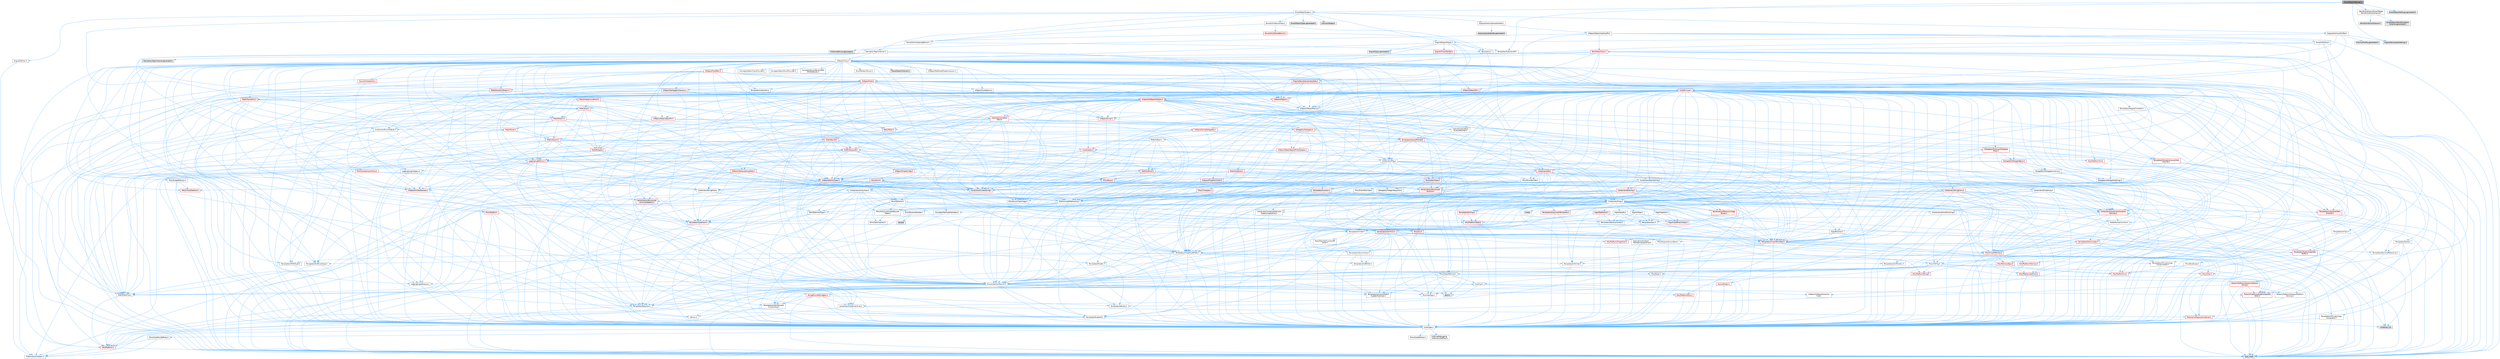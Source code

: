 digraph "SmartObjectSettings.h"
{
 // INTERACTIVE_SVG=YES
 // LATEX_PDF_SIZE
  bgcolor="transparent";
  edge [fontname=Helvetica,fontsize=10,labelfontname=Helvetica,labelfontsize=10];
  node [fontname=Helvetica,fontsize=10,shape=box,height=0.2,width=0.4];
  Node1 [id="Node000001",label="SmartObjectSettings.h",height=0.2,width=0.4,color="gray40", fillcolor="grey60", style="filled", fontcolor="black",tooltip=" "];
  Node1 -> Node2 [id="edge1_Node000001_Node000002",color="steelblue1",style="solid",tooltip=" "];
  Node2 [id="Node000002",label="SmartObjectTypes.h",height=0.2,width=0.4,color="grey40", fillcolor="white", style="filled",URL="$d4/d09/SmartObjectTypes_8h.html",tooltip=" "];
  Node2 -> Node3 [id="edge2_Node000002_Node000003",color="steelblue1",style="solid",tooltip=" "];
  Node3 [id="Node000003",label="CollisionShape.h",height=0.2,width=0.4,color="grey60", fillcolor="#E0E0E0", style="filled",tooltip=" "];
  Node2 -> Node4 [id="edge3_Node000002_Node000004",color="steelblue1",style="solid",tooltip=" "];
  Node4 [id="Node000004",label="Containers/ArrayView.h",height=0.2,width=0.4,color="grey40", fillcolor="white", style="filled",URL="$d7/df4/ArrayView_8h.html",tooltip=" "];
  Node4 -> Node5 [id="edge4_Node000004_Node000005",color="steelblue1",style="solid",tooltip=" "];
  Node5 [id="Node000005",label="CoreTypes.h",height=0.2,width=0.4,color="grey40", fillcolor="white", style="filled",URL="$dc/dec/CoreTypes_8h.html",tooltip=" "];
  Node5 -> Node6 [id="edge5_Node000005_Node000006",color="steelblue1",style="solid",tooltip=" "];
  Node6 [id="Node000006",label="HAL/Platform.h",height=0.2,width=0.4,color="red", fillcolor="#FFF0F0", style="filled",URL="$d9/dd0/Platform_8h.html",tooltip=" "];
  Node6 -> Node9 [id="edge6_Node000006_Node000009",color="steelblue1",style="solid",tooltip=" "];
  Node9 [id="Node000009",label="type_traits",height=0.2,width=0.4,color="grey60", fillcolor="#E0E0E0", style="filled",tooltip=" "];
  Node6 -> Node10 [id="edge7_Node000006_Node000010",color="steelblue1",style="solid",tooltip=" "];
  Node10 [id="Node000010",label="PreprocessorHelpers.h",height=0.2,width=0.4,color="grey40", fillcolor="white", style="filled",URL="$db/ddb/PreprocessorHelpers_8h.html",tooltip=" "];
  Node5 -> Node16 [id="edge8_Node000005_Node000016",color="steelblue1",style="solid",tooltip=" "];
  Node16 [id="Node000016",label="ProfilingDebugging\l/UMemoryDefines.h",height=0.2,width=0.4,color="grey40", fillcolor="white", style="filled",URL="$d2/da2/UMemoryDefines_8h.html",tooltip=" "];
  Node5 -> Node17 [id="edge9_Node000005_Node000017",color="steelblue1",style="solid",tooltip=" "];
  Node17 [id="Node000017",label="Misc/CoreMiscDefines.h",height=0.2,width=0.4,color="grey40", fillcolor="white", style="filled",URL="$da/d38/CoreMiscDefines_8h.html",tooltip=" "];
  Node17 -> Node6 [id="edge10_Node000017_Node000006",color="steelblue1",style="solid",tooltip=" "];
  Node17 -> Node10 [id="edge11_Node000017_Node000010",color="steelblue1",style="solid",tooltip=" "];
  Node5 -> Node18 [id="edge12_Node000005_Node000018",color="steelblue1",style="solid",tooltip=" "];
  Node18 [id="Node000018",label="Misc/CoreDefines.h",height=0.2,width=0.4,color="grey40", fillcolor="white", style="filled",URL="$d3/dd2/CoreDefines_8h.html",tooltip=" "];
  Node4 -> Node19 [id="edge13_Node000004_Node000019",color="steelblue1",style="solid",tooltip=" "];
  Node19 [id="Node000019",label="Containers/ContainersFwd.h",height=0.2,width=0.4,color="grey40", fillcolor="white", style="filled",URL="$d4/d0a/ContainersFwd_8h.html",tooltip=" "];
  Node19 -> Node6 [id="edge14_Node000019_Node000006",color="steelblue1",style="solid",tooltip=" "];
  Node19 -> Node5 [id="edge15_Node000019_Node000005",color="steelblue1",style="solid",tooltip=" "];
  Node19 -> Node20 [id="edge16_Node000019_Node000020",color="steelblue1",style="solid",tooltip=" "];
  Node20 [id="Node000020",label="Traits/IsContiguousContainer.h",height=0.2,width=0.4,color="red", fillcolor="#FFF0F0", style="filled",URL="$d5/d3c/IsContiguousContainer_8h.html",tooltip=" "];
  Node20 -> Node5 [id="edge17_Node000020_Node000005",color="steelblue1",style="solid",tooltip=" "];
  Node20 -> Node22 [id="edge18_Node000020_Node000022",color="steelblue1",style="solid",tooltip=" "];
  Node22 [id="Node000022",label="initializer_list",height=0.2,width=0.4,color="grey60", fillcolor="#E0E0E0", style="filled",tooltip=" "];
  Node4 -> Node23 [id="edge19_Node000004_Node000023",color="steelblue1",style="solid",tooltip=" "];
  Node23 [id="Node000023",label="Misc/AssertionMacros.h",height=0.2,width=0.4,color="grey40", fillcolor="white", style="filled",URL="$d0/dfa/AssertionMacros_8h.html",tooltip=" "];
  Node23 -> Node5 [id="edge20_Node000023_Node000005",color="steelblue1",style="solid",tooltip=" "];
  Node23 -> Node6 [id="edge21_Node000023_Node000006",color="steelblue1",style="solid",tooltip=" "];
  Node23 -> Node24 [id="edge22_Node000023_Node000024",color="steelblue1",style="solid",tooltip=" "];
  Node24 [id="Node000024",label="HAL/PlatformMisc.h",height=0.2,width=0.4,color="red", fillcolor="#FFF0F0", style="filled",URL="$d0/df5/PlatformMisc_8h.html",tooltip=" "];
  Node24 -> Node5 [id="edge23_Node000024_Node000005",color="steelblue1",style="solid",tooltip=" "];
  Node23 -> Node10 [id="edge24_Node000023_Node000010",color="steelblue1",style="solid",tooltip=" "];
  Node23 -> Node56 [id="edge25_Node000023_Node000056",color="steelblue1",style="solid",tooltip=" "];
  Node56 [id="Node000056",label="Templates/EnableIf.h",height=0.2,width=0.4,color="grey40", fillcolor="white", style="filled",URL="$d7/d60/EnableIf_8h.html",tooltip=" "];
  Node56 -> Node5 [id="edge26_Node000056_Node000005",color="steelblue1",style="solid",tooltip=" "];
  Node23 -> Node57 [id="edge27_Node000023_Node000057",color="steelblue1",style="solid",tooltip=" "];
  Node57 [id="Node000057",label="Templates/IsArrayOrRefOf\lTypeByPredicate.h",height=0.2,width=0.4,color="grey40", fillcolor="white", style="filled",URL="$d6/da1/IsArrayOrRefOfTypeByPredicate_8h.html",tooltip=" "];
  Node57 -> Node5 [id="edge28_Node000057_Node000005",color="steelblue1",style="solid",tooltip=" "];
  Node23 -> Node58 [id="edge29_Node000023_Node000058",color="steelblue1",style="solid",tooltip=" "];
  Node58 [id="Node000058",label="Templates/IsValidVariadic\lFunctionArg.h",height=0.2,width=0.4,color="grey40", fillcolor="white", style="filled",URL="$d0/dc8/IsValidVariadicFunctionArg_8h.html",tooltip=" "];
  Node58 -> Node5 [id="edge30_Node000058_Node000005",color="steelblue1",style="solid",tooltip=" "];
  Node58 -> Node59 [id="edge31_Node000058_Node000059",color="steelblue1",style="solid",tooltip=" "];
  Node59 [id="Node000059",label="IsEnum.h",height=0.2,width=0.4,color="grey40", fillcolor="white", style="filled",URL="$d4/de5/IsEnum_8h.html",tooltip=" "];
  Node58 -> Node9 [id="edge32_Node000058_Node000009",color="steelblue1",style="solid",tooltip=" "];
  Node23 -> Node60 [id="edge33_Node000023_Node000060",color="steelblue1",style="solid",tooltip=" "];
  Node60 [id="Node000060",label="Traits/IsCharEncodingCompatible\lWith.h",height=0.2,width=0.4,color="red", fillcolor="#FFF0F0", style="filled",URL="$df/dd1/IsCharEncodingCompatibleWith_8h.html",tooltip=" "];
  Node60 -> Node9 [id="edge34_Node000060_Node000009",color="steelblue1",style="solid",tooltip=" "];
  Node23 -> Node62 [id="edge35_Node000023_Node000062",color="steelblue1",style="solid",tooltip=" "];
  Node62 [id="Node000062",label="Misc/VarArgs.h",height=0.2,width=0.4,color="grey40", fillcolor="white", style="filled",URL="$d5/d6f/VarArgs_8h.html",tooltip=" "];
  Node62 -> Node5 [id="edge36_Node000062_Node000005",color="steelblue1",style="solid",tooltip=" "];
  Node23 -> Node63 [id="edge37_Node000023_Node000063",color="steelblue1",style="solid",tooltip=" "];
  Node63 [id="Node000063",label="String/FormatStringSan.h",height=0.2,width=0.4,color="red", fillcolor="#FFF0F0", style="filled",URL="$d3/d8b/FormatStringSan_8h.html",tooltip=" "];
  Node63 -> Node9 [id="edge38_Node000063_Node000009",color="steelblue1",style="solid",tooltip=" "];
  Node63 -> Node5 [id="edge39_Node000063_Node000005",color="steelblue1",style="solid",tooltip=" "];
  Node63 -> Node64 [id="edge40_Node000063_Node000064",color="steelblue1",style="solid",tooltip=" "];
  Node64 [id="Node000064",label="Templates/Requires.h",height=0.2,width=0.4,color="grey40", fillcolor="white", style="filled",URL="$dc/d96/Requires_8h.html",tooltip=" "];
  Node64 -> Node56 [id="edge41_Node000064_Node000056",color="steelblue1",style="solid",tooltip=" "];
  Node64 -> Node9 [id="edge42_Node000064_Node000009",color="steelblue1",style="solid",tooltip=" "];
  Node63 -> Node65 [id="edge43_Node000063_Node000065",color="steelblue1",style="solid",tooltip=" "];
  Node65 [id="Node000065",label="Templates/Identity.h",height=0.2,width=0.4,color="grey40", fillcolor="white", style="filled",URL="$d0/dd5/Identity_8h.html",tooltip=" "];
  Node63 -> Node58 [id="edge44_Node000063_Node000058",color="steelblue1",style="solid",tooltip=" "];
  Node63 -> Node19 [id="edge45_Node000063_Node000019",color="steelblue1",style="solid",tooltip=" "];
  Node23 -> Node69 [id="edge46_Node000023_Node000069",color="steelblue1",style="solid",tooltip=" "];
  Node69 [id="Node000069",label="atomic",height=0.2,width=0.4,color="grey60", fillcolor="#E0E0E0", style="filled",tooltip=" "];
  Node4 -> Node70 [id="edge47_Node000004_Node000070",color="steelblue1",style="solid",tooltip=" "];
  Node70 [id="Node000070",label="Misc/ReverseIterate.h",height=0.2,width=0.4,color="grey40", fillcolor="white", style="filled",URL="$db/de3/ReverseIterate_8h.html",tooltip=" "];
  Node70 -> Node6 [id="edge48_Node000070_Node000006",color="steelblue1",style="solid",tooltip=" "];
  Node70 -> Node71 [id="edge49_Node000070_Node000071",color="steelblue1",style="solid",tooltip=" "];
  Node71 [id="Node000071",label="iterator",height=0.2,width=0.4,color="grey60", fillcolor="#E0E0E0", style="filled",tooltip=" "];
  Node4 -> Node72 [id="edge50_Node000004_Node000072",color="steelblue1",style="solid",tooltip=" "];
  Node72 [id="Node000072",label="Misc/IntrusiveUnsetOptional\lState.h",height=0.2,width=0.4,color="grey40", fillcolor="white", style="filled",URL="$d2/d0a/IntrusiveUnsetOptionalState_8h.html",tooltip=" "];
  Node72 -> Node73 [id="edge51_Node000072_Node000073",color="steelblue1",style="solid",tooltip=" "];
  Node73 [id="Node000073",label="Misc/OptionalFwd.h",height=0.2,width=0.4,color="grey40", fillcolor="white", style="filled",URL="$dc/d50/OptionalFwd_8h.html",tooltip=" "];
  Node4 -> Node74 [id="edge52_Node000004_Node000074",color="steelblue1",style="solid",tooltip=" "];
  Node74 [id="Node000074",label="Templates/Invoke.h",height=0.2,width=0.4,color="grey40", fillcolor="white", style="filled",URL="$d7/deb/Invoke_8h.html",tooltip=" "];
  Node74 -> Node5 [id="edge53_Node000074_Node000005",color="steelblue1",style="solid",tooltip=" "];
  Node74 -> Node75 [id="edge54_Node000074_Node000075",color="steelblue1",style="solid",tooltip=" "];
  Node75 [id="Node000075",label="Traits/MemberFunctionPtr\lOuter.h",height=0.2,width=0.4,color="grey40", fillcolor="white", style="filled",URL="$db/da7/MemberFunctionPtrOuter_8h.html",tooltip=" "];
  Node74 -> Node76 [id="edge55_Node000074_Node000076",color="steelblue1",style="solid",tooltip=" "];
  Node76 [id="Node000076",label="Templates/UnrealTemplate.h",height=0.2,width=0.4,color="red", fillcolor="#FFF0F0", style="filled",URL="$d4/d24/UnrealTemplate_8h.html",tooltip=" "];
  Node76 -> Node5 [id="edge56_Node000076_Node000005",color="steelblue1",style="solid",tooltip=" "];
  Node76 -> Node77 [id="edge57_Node000076_Node000077",color="steelblue1",style="solid",tooltip=" "];
  Node77 [id="Node000077",label="Templates/IsPointer.h",height=0.2,width=0.4,color="grey40", fillcolor="white", style="filled",URL="$d7/d05/IsPointer_8h.html",tooltip=" "];
  Node77 -> Node5 [id="edge58_Node000077_Node000005",color="steelblue1",style="solid",tooltip=" "];
  Node76 -> Node78 [id="edge59_Node000076_Node000078",color="steelblue1",style="solid",tooltip=" "];
  Node78 [id="Node000078",label="HAL/UnrealMemory.h",height=0.2,width=0.4,color="red", fillcolor="#FFF0F0", style="filled",URL="$d9/d96/UnrealMemory_8h.html",tooltip=" "];
  Node78 -> Node5 [id="edge60_Node000078_Node000005",color="steelblue1",style="solid",tooltip=" "];
  Node78 -> Node82 [id="edge61_Node000078_Node000082",color="steelblue1",style="solid",tooltip=" "];
  Node82 [id="Node000082",label="HAL/MemoryBase.h",height=0.2,width=0.4,color="red", fillcolor="#FFF0F0", style="filled",URL="$d6/d9f/MemoryBase_8h.html",tooltip=" "];
  Node82 -> Node5 [id="edge62_Node000082_Node000005",color="steelblue1",style="solid",tooltip=" "];
  Node82 -> Node49 [id="edge63_Node000082_Node000049",color="steelblue1",style="solid",tooltip=" "];
  Node49 [id="Node000049",label="HAL/PlatformAtomics.h",height=0.2,width=0.4,color="red", fillcolor="#FFF0F0", style="filled",URL="$d3/d36/PlatformAtomics_8h.html",tooltip=" "];
  Node49 -> Node5 [id="edge64_Node000049_Node000005",color="steelblue1",style="solid",tooltip=" "];
  Node82 -> Node32 [id="edge65_Node000082_Node000032",color="steelblue1",style="solid",tooltip=" "];
  Node32 [id="Node000032",label="HAL/PlatformCrt.h",height=0.2,width=0.4,color="red", fillcolor="#FFF0F0", style="filled",URL="$d8/d75/PlatformCrt_8h.html",tooltip=" "];
  Node82 -> Node83 [id="edge66_Node000082_Node000083",color="steelblue1",style="solid",tooltip=" "];
  Node83 [id="Node000083",label="Misc/Exec.h",height=0.2,width=0.4,color="grey40", fillcolor="white", style="filled",URL="$de/ddb/Exec_8h.html",tooltip=" "];
  Node83 -> Node5 [id="edge67_Node000083_Node000005",color="steelblue1",style="solid",tooltip=" "];
  Node83 -> Node23 [id="edge68_Node000083_Node000023",color="steelblue1",style="solid",tooltip=" "];
  Node82 -> Node84 [id="edge69_Node000082_Node000084",color="steelblue1",style="solid",tooltip=" "];
  Node84 [id="Node000084",label="Misc/OutputDevice.h",height=0.2,width=0.4,color="grey40", fillcolor="white", style="filled",URL="$d7/d32/OutputDevice_8h.html",tooltip=" "];
  Node84 -> Node28 [id="edge70_Node000084_Node000028",color="steelblue1",style="solid",tooltip=" "];
  Node28 [id="Node000028",label="CoreFwd.h",height=0.2,width=0.4,color="grey40", fillcolor="white", style="filled",URL="$d1/d1e/CoreFwd_8h.html",tooltip=" "];
  Node28 -> Node5 [id="edge71_Node000028_Node000005",color="steelblue1",style="solid",tooltip=" "];
  Node28 -> Node19 [id="edge72_Node000028_Node000019",color="steelblue1",style="solid",tooltip=" "];
  Node28 -> Node29 [id="edge73_Node000028_Node000029",color="steelblue1",style="solid",tooltip=" "];
  Node29 [id="Node000029",label="Math/MathFwd.h",height=0.2,width=0.4,color="grey40", fillcolor="white", style="filled",URL="$d2/d10/MathFwd_8h.html",tooltip=" "];
  Node29 -> Node6 [id="edge74_Node000029_Node000006",color="steelblue1",style="solid",tooltip=" "];
  Node28 -> Node30 [id="edge75_Node000028_Node000030",color="steelblue1",style="solid",tooltip=" "];
  Node30 [id="Node000030",label="UObject/UObjectHierarchy\lFwd.h",height=0.2,width=0.4,color="grey40", fillcolor="white", style="filled",URL="$d3/d13/UObjectHierarchyFwd_8h.html",tooltip=" "];
  Node84 -> Node5 [id="edge76_Node000084_Node000005",color="steelblue1",style="solid",tooltip=" "];
  Node84 -> Node85 [id="edge77_Node000084_Node000085",color="steelblue1",style="solid",tooltip=" "];
  Node85 [id="Node000085",label="Logging/LogVerbosity.h",height=0.2,width=0.4,color="grey40", fillcolor="white", style="filled",URL="$d2/d8f/LogVerbosity_8h.html",tooltip=" "];
  Node85 -> Node5 [id="edge78_Node000085_Node000005",color="steelblue1",style="solid",tooltip=" "];
  Node84 -> Node62 [id="edge79_Node000084_Node000062",color="steelblue1",style="solid",tooltip=" "];
  Node84 -> Node57 [id="edge80_Node000084_Node000057",color="steelblue1",style="solid",tooltip=" "];
  Node84 -> Node58 [id="edge81_Node000084_Node000058",color="steelblue1",style="solid",tooltip=" "];
  Node84 -> Node60 [id="edge82_Node000084_Node000060",color="steelblue1",style="solid",tooltip=" "];
  Node78 -> Node95 [id="edge83_Node000078_Node000095",color="steelblue1",style="solid",tooltip=" "];
  Node95 [id="Node000095",label="HAL/PlatformMemory.h",height=0.2,width=0.4,color="red", fillcolor="#FFF0F0", style="filled",URL="$de/d68/PlatformMemory_8h.html",tooltip=" "];
  Node95 -> Node5 [id="edge84_Node000095_Node000005",color="steelblue1",style="solid",tooltip=" "];
  Node78 -> Node77 [id="edge85_Node000078_Node000077",color="steelblue1",style="solid",tooltip=" "];
  Node76 -> Node100 [id="edge86_Node000076_Node000100",color="steelblue1",style="solid",tooltip=" "];
  Node100 [id="Node000100",label="Templates/UnrealTypeTraits.h",height=0.2,width=0.4,color="grey40", fillcolor="white", style="filled",URL="$d2/d2d/UnrealTypeTraits_8h.html",tooltip=" "];
  Node100 -> Node5 [id="edge87_Node000100_Node000005",color="steelblue1",style="solid",tooltip=" "];
  Node100 -> Node77 [id="edge88_Node000100_Node000077",color="steelblue1",style="solid",tooltip=" "];
  Node100 -> Node23 [id="edge89_Node000100_Node000023",color="steelblue1",style="solid",tooltip=" "];
  Node100 -> Node91 [id="edge90_Node000100_Node000091",color="steelblue1",style="solid",tooltip=" "];
  Node91 [id="Node000091",label="Templates/AndOrNot.h",height=0.2,width=0.4,color="grey40", fillcolor="white", style="filled",URL="$db/d0a/AndOrNot_8h.html",tooltip=" "];
  Node91 -> Node5 [id="edge91_Node000091_Node000005",color="steelblue1",style="solid",tooltip=" "];
  Node100 -> Node56 [id="edge92_Node000100_Node000056",color="steelblue1",style="solid",tooltip=" "];
  Node100 -> Node101 [id="edge93_Node000100_Node000101",color="steelblue1",style="solid",tooltip=" "];
  Node101 [id="Node000101",label="Templates/IsArithmetic.h",height=0.2,width=0.4,color="grey40", fillcolor="white", style="filled",URL="$d2/d5d/IsArithmetic_8h.html",tooltip=" "];
  Node101 -> Node5 [id="edge94_Node000101_Node000005",color="steelblue1",style="solid",tooltip=" "];
  Node100 -> Node59 [id="edge95_Node000100_Node000059",color="steelblue1",style="solid",tooltip=" "];
  Node100 -> Node102 [id="edge96_Node000100_Node000102",color="steelblue1",style="solid",tooltip=" "];
  Node102 [id="Node000102",label="Templates/Models.h",height=0.2,width=0.4,color="grey40", fillcolor="white", style="filled",URL="$d3/d0c/Models_8h.html",tooltip=" "];
  Node102 -> Node65 [id="edge97_Node000102_Node000065",color="steelblue1",style="solid",tooltip=" "];
  Node100 -> Node103 [id="edge98_Node000100_Node000103",color="steelblue1",style="solid",tooltip=" "];
  Node103 [id="Node000103",label="Templates/IsPODType.h",height=0.2,width=0.4,color="grey40", fillcolor="white", style="filled",URL="$d7/db1/IsPODType_8h.html",tooltip=" "];
  Node103 -> Node5 [id="edge99_Node000103_Node000005",color="steelblue1",style="solid",tooltip=" "];
  Node100 -> Node104 [id="edge100_Node000100_Node000104",color="steelblue1",style="solid",tooltip=" "];
  Node104 [id="Node000104",label="Templates/IsUECoreType.h",height=0.2,width=0.4,color="grey40", fillcolor="white", style="filled",URL="$d1/db8/IsUECoreType_8h.html",tooltip=" "];
  Node104 -> Node5 [id="edge101_Node000104_Node000005",color="steelblue1",style="solid",tooltip=" "];
  Node104 -> Node9 [id="edge102_Node000104_Node000009",color="steelblue1",style="solid",tooltip=" "];
  Node100 -> Node92 [id="edge103_Node000100_Node000092",color="steelblue1",style="solid",tooltip=" "];
  Node92 [id="Node000092",label="Templates/IsTriviallyCopy\lConstructible.h",height=0.2,width=0.4,color="grey40", fillcolor="white", style="filled",URL="$d3/d78/IsTriviallyCopyConstructible_8h.html",tooltip=" "];
  Node92 -> Node5 [id="edge104_Node000092_Node000005",color="steelblue1",style="solid",tooltip=" "];
  Node92 -> Node9 [id="edge105_Node000092_Node000009",color="steelblue1",style="solid",tooltip=" "];
  Node76 -> Node105 [id="edge106_Node000076_Node000105",color="steelblue1",style="solid",tooltip=" "];
  Node105 [id="Node000105",label="Templates/RemoveReference.h",height=0.2,width=0.4,color="grey40", fillcolor="white", style="filled",URL="$da/dbe/RemoveReference_8h.html",tooltip=" "];
  Node105 -> Node5 [id="edge107_Node000105_Node000005",color="steelblue1",style="solid",tooltip=" "];
  Node76 -> Node64 [id="edge108_Node000076_Node000064",color="steelblue1",style="solid",tooltip=" "];
  Node76 -> Node106 [id="edge109_Node000076_Node000106",color="steelblue1",style="solid",tooltip=" "];
  Node106 [id="Node000106",label="Templates/TypeCompatible\lBytes.h",height=0.2,width=0.4,color="red", fillcolor="#FFF0F0", style="filled",URL="$df/d0a/TypeCompatibleBytes_8h.html",tooltip=" "];
  Node106 -> Node5 [id="edge110_Node000106_Node000005",color="steelblue1",style="solid",tooltip=" "];
  Node106 -> Node9 [id="edge111_Node000106_Node000009",color="steelblue1",style="solid",tooltip=" "];
  Node76 -> Node65 [id="edge112_Node000076_Node000065",color="steelblue1",style="solid",tooltip=" "];
  Node76 -> Node20 [id="edge113_Node000076_Node000020",color="steelblue1",style="solid",tooltip=" "];
  Node76 -> Node9 [id="edge114_Node000076_Node000009",color="steelblue1",style="solid",tooltip=" "];
  Node74 -> Node9 [id="edge115_Node000074_Node000009",color="steelblue1",style="solid",tooltip=" "];
  Node4 -> Node100 [id="edge116_Node000004_Node000100",color="steelblue1",style="solid",tooltip=" "];
  Node4 -> Node27 [id="edge117_Node000004_Node000027",color="steelblue1",style="solid",tooltip=" "];
  Node27 [id="Node000027",label="Traits/ElementType.h",height=0.2,width=0.4,color="grey40", fillcolor="white", style="filled",URL="$d5/d4f/ElementType_8h.html",tooltip=" "];
  Node27 -> Node6 [id="edge118_Node000027_Node000006",color="steelblue1",style="solid",tooltip=" "];
  Node27 -> Node22 [id="edge119_Node000027_Node000022",color="steelblue1",style="solid",tooltip=" "];
  Node27 -> Node9 [id="edge120_Node000027_Node000009",color="steelblue1",style="solid",tooltip=" "];
  Node4 -> Node108 [id="edge121_Node000004_Node000108",color="steelblue1",style="solid",tooltip=" "];
  Node108 [id="Node000108",label="Containers/Array.h",height=0.2,width=0.4,color="grey40", fillcolor="white", style="filled",URL="$df/dd0/Array_8h.html",tooltip=" "];
  Node108 -> Node5 [id="edge122_Node000108_Node000005",color="steelblue1",style="solid",tooltip=" "];
  Node108 -> Node23 [id="edge123_Node000108_Node000023",color="steelblue1",style="solid",tooltip=" "];
  Node108 -> Node72 [id="edge124_Node000108_Node000072",color="steelblue1",style="solid",tooltip=" "];
  Node108 -> Node70 [id="edge125_Node000108_Node000070",color="steelblue1",style="solid",tooltip=" "];
  Node108 -> Node78 [id="edge126_Node000108_Node000078",color="steelblue1",style="solid",tooltip=" "];
  Node108 -> Node100 [id="edge127_Node000108_Node000100",color="steelblue1",style="solid",tooltip=" "];
  Node108 -> Node76 [id="edge128_Node000108_Node000076",color="steelblue1",style="solid",tooltip=" "];
  Node108 -> Node109 [id="edge129_Node000108_Node000109",color="steelblue1",style="solid",tooltip=" "];
  Node109 [id="Node000109",label="Containers/AllowShrinking.h",height=0.2,width=0.4,color="grey40", fillcolor="white", style="filled",URL="$d7/d1a/AllowShrinking_8h.html",tooltip=" "];
  Node109 -> Node5 [id="edge130_Node000109_Node000005",color="steelblue1",style="solid",tooltip=" "];
  Node108 -> Node110 [id="edge131_Node000108_Node000110",color="steelblue1",style="solid",tooltip=" "];
  Node110 [id="Node000110",label="Containers/ContainerAllocation\lPolicies.h",height=0.2,width=0.4,color="red", fillcolor="#FFF0F0", style="filled",URL="$d7/dff/ContainerAllocationPolicies_8h.html",tooltip=" "];
  Node110 -> Node5 [id="edge132_Node000110_Node000005",color="steelblue1",style="solid",tooltip=" "];
  Node110 -> Node110 [id="edge133_Node000110_Node000110",color="steelblue1",style="solid",tooltip=" "];
  Node110 -> Node112 [id="edge134_Node000110_Node000112",color="steelblue1",style="solid",tooltip=" "];
  Node112 [id="Node000112",label="HAL/PlatformMath.h",height=0.2,width=0.4,color="red", fillcolor="#FFF0F0", style="filled",URL="$dc/d53/PlatformMath_8h.html",tooltip=" "];
  Node112 -> Node5 [id="edge135_Node000112_Node000005",color="steelblue1",style="solid",tooltip=" "];
  Node110 -> Node78 [id="edge136_Node000110_Node000078",color="steelblue1",style="solid",tooltip=" "];
  Node110 -> Node42 [id="edge137_Node000110_Node000042",color="steelblue1",style="solid",tooltip=" "];
  Node42 [id="Node000042",label="Math/NumericLimits.h",height=0.2,width=0.4,color="grey40", fillcolor="white", style="filled",URL="$df/d1b/NumericLimits_8h.html",tooltip=" "];
  Node42 -> Node5 [id="edge138_Node000042_Node000005",color="steelblue1",style="solid",tooltip=" "];
  Node110 -> Node23 [id="edge139_Node000110_Node000023",color="steelblue1",style="solid",tooltip=" "];
  Node110 -> Node121 [id="edge140_Node000110_Node000121",color="steelblue1",style="solid",tooltip=" "];
  Node121 [id="Node000121",label="Templates/MemoryOps.h",height=0.2,width=0.4,color="red", fillcolor="#FFF0F0", style="filled",URL="$db/dea/MemoryOps_8h.html",tooltip=" "];
  Node121 -> Node5 [id="edge141_Node000121_Node000005",color="steelblue1",style="solid",tooltip=" "];
  Node121 -> Node78 [id="edge142_Node000121_Node000078",color="steelblue1",style="solid",tooltip=" "];
  Node121 -> Node93 [id="edge143_Node000121_Node000093",color="steelblue1",style="solid",tooltip=" "];
  Node93 [id="Node000093",label="Templates/IsTriviallyCopy\lAssignable.h",height=0.2,width=0.4,color="grey40", fillcolor="white", style="filled",URL="$d2/df2/IsTriviallyCopyAssignable_8h.html",tooltip=" "];
  Node93 -> Node5 [id="edge144_Node000093_Node000005",color="steelblue1",style="solid",tooltip=" "];
  Node93 -> Node9 [id="edge145_Node000093_Node000009",color="steelblue1",style="solid",tooltip=" "];
  Node121 -> Node92 [id="edge146_Node000121_Node000092",color="steelblue1",style="solid",tooltip=" "];
  Node121 -> Node64 [id="edge147_Node000121_Node000064",color="steelblue1",style="solid",tooltip=" "];
  Node121 -> Node100 [id="edge148_Node000121_Node000100",color="steelblue1",style="solid",tooltip=" "];
  Node121 -> Node9 [id="edge149_Node000121_Node000009",color="steelblue1",style="solid",tooltip=" "];
  Node110 -> Node106 [id="edge150_Node000110_Node000106",color="steelblue1",style="solid",tooltip=" "];
  Node110 -> Node9 [id="edge151_Node000110_Node000009",color="steelblue1",style="solid",tooltip=" "];
  Node108 -> Node122 [id="edge152_Node000108_Node000122",color="steelblue1",style="solid",tooltip=" "];
  Node122 [id="Node000122",label="Containers/ContainerElement\lTypeCompatibility.h",height=0.2,width=0.4,color="grey40", fillcolor="white", style="filled",URL="$df/ddf/ContainerElementTypeCompatibility_8h.html",tooltip=" "];
  Node122 -> Node5 [id="edge153_Node000122_Node000005",color="steelblue1",style="solid",tooltip=" "];
  Node122 -> Node100 [id="edge154_Node000122_Node000100",color="steelblue1",style="solid",tooltip=" "];
  Node108 -> Node123 [id="edge155_Node000108_Node000123",color="steelblue1",style="solid",tooltip=" "];
  Node123 [id="Node000123",label="Serialization/Archive.h",height=0.2,width=0.4,color="red", fillcolor="#FFF0F0", style="filled",URL="$d7/d3b/Archive_8h.html",tooltip=" "];
  Node123 -> Node28 [id="edge156_Node000123_Node000028",color="steelblue1",style="solid",tooltip=" "];
  Node123 -> Node5 [id="edge157_Node000123_Node000005",color="steelblue1",style="solid",tooltip=" "];
  Node123 -> Node124 [id="edge158_Node000123_Node000124",color="steelblue1",style="solid",tooltip=" "];
  Node124 [id="Node000124",label="HAL/PlatformProperties.h",height=0.2,width=0.4,color="red", fillcolor="#FFF0F0", style="filled",URL="$d9/db0/PlatformProperties_8h.html",tooltip=" "];
  Node124 -> Node5 [id="edge159_Node000124_Node000005",color="steelblue1",style="solid",tooltip=" "];
  Node123 -> Node127 [id="edge160_Node000123_Node000127",color="steelblue1",style="solid",tooltip=" "];
  Node127 [id="Node000127",label="Internationalization\l/TextNamespaceFwd.h",height=0.2,width=0.4,color="grey40", fillcolor="white", style="filled",URL="$d8/d97/TextNamespaceFwd_8h.html",tooltip=" "];
  Node127 -> Node5 [id="edge161_Node000127_Node000005",color="steelblue1",style="solid",tooltip=" "];
  Node123 -> Node29 [id="edge162_Node000123_Node000029",color="steelblue1",style="solid",tooltip=" "];
  Node123 -> Node23 [id="edge163_Node000123_Node000023",color="steelblue1",style="solid",tooltip=" "];
  Node123 -> Node128 [id="edge164_Node000123_Node000128",color="steelblue1",style="solid",tooltip=" "];
  Node128 [id="Node000128",label="Misc/EngineVersionBase.h",height=0.2,width=0.4,color="grey40", fillcolor="white", style="filled",URL="$d5/d2b/EngineVersionBase_8h.html",tooltip=" "];
  Node128 -> Node5 [id="edge165_Node000128_Node000005",color="steelblue1",style="solid",tooltip=" "];
  Node123 -> Node62 [id="edge166_Node000123_Node000062",color="steelblue1",style="solid",tooltip=" "];
  Node123 -> Node56 [id="edge167_Node000123_Node000056",color="steelblue1",style="solid",tooltip=" "];
  Node123 -> Node57 [id="edge168_Node000123_Node000057",color="steelblue1",style="solid",tooltip=" "];
  Node123 -> Node131 [id="edge169_Node000123_Node000131",color="steelblue1",style="solid",tooltip=" "];
  Node131 [id="Node000131",label="Templates/IsEnumClass.h",height=0.2,width=0.4,color="grey40", fillcolor="white", style="filled",URL="$d7/d15/IsEnumClass_8h.html",tooltip=" "];
  Node131 -> Node5 [id="edge170_Node000131_Node000005",color="steelblue1",style="solid",tooltip=" "];
  Node131 -> Node91 [id="edge171_Node000131_Node000091",color="steelblue1",style="solid",tooltip=" "];
  Node123 -> Node58 [id="edge172_Node000123_Node000058",color="steelblue1",style="solid",tooltip=" "];
  Node123 -> Node76 [id="edge173_Node000123_Node000076",color="steelblue1",style="solid",tooltip=" "];
  Node123 -> Node60 [id="edge174_Node000123_Node000060",color="steelblue1",style="solid",tooltip=" "];
  Node108 -> Node133 [id="edge175_Node000108_Node000133",color="steelblue1",style="solid",tooltip=" "];
  Node133 [id="Node000133",label="Serialization/MemoryImage\lWriter.h",height=0.2,width=0.4,color="red", fillcolor="#FFF0F0", style="filled",URL="$d0/d08/MemoryImageWriter_8h.html",tooltip=" "];
  Node133 -> Node5 [id="edge176_Node000133_Node000005",color="steelblue1",style="solid",tooltip=" "];
  Node108 -> Node147 [id="edge177_Node000108_Node000147",color="steelblue1",style="solid",tooltip=" "];
  Node147 [id="Node000147",label="Algo/Heapify.h",height=0.2,width=0.4,color="grey40", fillcolor="white", style="filled",URL="$d0/d2a/Heapify_8h.html",tooltip=" "];
  Node147 -> Node148 [id="edge178_Node000147_Node000148",color="steelblue1",style="solid",tooltip=" "];
  Node148 [id="Node000148",label="Algo/Impl/BinaryHeap.h",height=0.2,width=0.4,color="red", fillcolor="#FFF0F0", style="filled",URL="$d7/da3/Algo_2Impl_2BinaryHeap_8h.html",tooltip=" "];
  Node148 -> Node74 [id="edge179_Node000148_Node000074",color="steelblue1",style="solid",tooltip=" "];
  Node148 -> Node9 [id="edge180_Node000148_Node000009",color="steelblue1",style="solid",tooltip=" "];
  Node147 -> Node151 [id="edge181_Node000147_Node000151",color="steelblue1",style="solid",tooltip=" "];
  Node151 [id="Node000151",label="Templates/IdentityFunctor.h",height=0.2,width=0.4,color="grey40", fillcolor="white", style="filled",URL="$d7/d2e/IdentityFunctor_8h.html",tooltip=" "];
  Node151 -> Node6 [id="edge182_Node000151_Node000006",color="steelblue1",style="solid",tooltip=" "];
  Node147 -> Node74 [id="edge183_Node000147_Node000074",color="steelblue1",style="solid",tooltip=" "];
  Node147 -> Node152 [id="edge184_Node000147_Node000152",color="steelblue1",style="solid",tooltip=" "];
  Node152 [id="Node000152",label="Templates/Less.h",height=0.2,width=0.4,color="grey40", fillcolor="white", style="filled",URL="$de/dc8/Less_8h.html",tooltip=" "];
  Node152 -> Node5 [id="edge185_Node000152_Node000005",color="steelblue1",style="solid",tooltip=" "];
  Node152 -> Node76 [id="edge186_Node000152_Node000076",color="steelblue1",style="solid",tooltip=" "];
  Node147 -> Node76 [id="edge187_Node000147_Node000076",color="steelblue1",style="solid",tooltip=" "];
  Node108 -> Node153 [id="edge188_Node000108_Node000153",color="steelblue1",style="solid",tooltip=" "];
  Node153 [id="Node000153",label="Algo/HeapSort.h",height=0.2,width=0.4,color="grey40", fillcolor="white", style="filled",URL="$d3/d92/HeapSort_8h.html",tooltip=" "];
  Node153 -> Node148 [id="edge189_Node000153_Node000148",color="steelblue1",style="solid",tooltip=" "];
  Node153 -> Node151 [id="edge190_Node000153_Node000151",color="steelblue1",style="solid",tooltip=" "];
  Node153 -> Node152 [id="edge191_Node000153_Node000152",color="steelblue1",style="solid",tooltip=" "];
  Node153 -> Node76 [id="edge192_Node000153_Node000076",color="steelblue1",style="solid",tooltip=" "];
  Node108 -> Node154 [id="edge193_Node000108_Node000154",color="steelblue1",style="solid",tooltip=" "];
  Node154 [id="Node000154",label="Algo/IsHeap.h",height=0.2,width=0.4,color="grey40", fillcolor="white", style="filled",URL="$de/d32/IsHeap_8h.html",tooltip=" "];
  Node154 -> Node148 [id="edge194_Node000154_Node000148",color="steelblue1",style="solid",tooltip=" "];
  Node154 -> Node151 [id="edge195_Node000154_Node000151",color="steelblue1",style="solid",tooltip=" "];
  Node154 -> Node74 [id="edge196_Node000154_Node000074",color="steelblue1",style="solid",tooltip=" "];
  Node154 -> Node152 [id="edge197_Node000154_Node000152",color="steelblue1",style="solid",tooltip=" "];
  Node154 -> Node76 [id="edge198_Node000154_Node000076",color="steelblue1",style="solid",tooltip=" "];
  Node108 -> Node148 [id="edge199_Node000108_Node000148",color="steelblue1",style="solid",tooltip=" "];
  Node108 -> Node155 [id="edge200_Node000108_Node000155",color="steelblue1",style="solid",tooltip=" "];
  Node155 [id="Node000155",label="Algo/StableSort.h",height=0.2,width=0.4,color="red", fillcolor="#FFF0F0", style="filled",URL="$d7/d3c/StableSort_8h.html",tooltip=" "];
  Node155 -> Node151 [id="edge201_Node000155_Node000151",color="steelblue1",style="solid",tooltip=" "];
  Node155 -> Node74 [id="edge202_Node000155_Node000074",color="steelblue1",style="solid",tooltip=" "];
  Node155 -> Node152 [id="edge203_Node000155_Node000152",color="steelblue1",style="solid",tooltip=" "];
  Node155 -> Node76 [id="edge204_Node000155_Node000076",color="steelblue1",style="solid",tooltip=" "];
  Node108 -> Node158 [id="edge205_Node000108_Node000158",color="steelblue1",style="solid",tooltip=" "];
  Node158 [id="Node000158",label="Concepts/GetTypeHashable.h",height=0.2,width=0.4,color="grey40", fillcolor="white", style="filled",URL="$d3/da2/GetTypeHashable_8h.html",tooltip=" "];
  Node158 -> Node5 [id="edge206_Node000158_Node000005",color="steelblue1",style="solid",tooltip=" "];
  Node158 -> Node138 [id="edge207_Node000158_Node000138",color="steelblue1",style="solid",tooltip=" "];
  Node138 [id="Node000138",label="Templates/TypeHash.h",height=0.2,width=0.4,color="red", fillcolor="#FFF0F0", style="filled",URL="$d1/d62/TypeHash_8h.html",tooltip=" "];
  Node138 -> Node5 [id="edge208_Node000138_Node000005",color="steelblue1",style="solid",tooltip=" "];
  Node138 -> Node64 [id="edge209_Node000138_Node000064",color="steelblue1",style="solid",tooltip=" "];
  Node138 -> Node139 [id="edge210_Node000138_Node000139",color="steelblue1",style="solid",tooltip=" "];
  Node139 [id="Node000139",label="Misc/Crc.h",height=0.2,width=0.4,color="red", fillcolor="#FFF0F0", style="filled",URL="$d4/dd2/Crc_8h.html",tooltip=" "];
  Node139 -> Node5 [id="edge211_Node000139_Node000005",color="steelblue1",style="solid",tooltip=" "];
  Node139 -> Node80 [id="edge212_Node000139_Node000080",color="steelblue1",style="solid",tooltip=" "];
  Node80 [id="Node000080",label="HAL/PlatformString.h",height=0.2,width=0.4,color="red", fillcolor="#FFF0F0", style="filled",URL="$db/db5/PlatformString_8h.html",tooltip=" "];
  Node80 -> Node5 [id="edge213_Node000080_Node000005",color="steelblue1",style="solid",tooltip=" "];
  Node139 -> Node23 [id="edge214_Node000139_Node000023",color="steelblue1",style="solid",tooltip=" "];
  Node139 -> Node140 [id="edge215_Node000139_Node000140",color="steelblue1",style="solid",tooltip=" "];
  Node140 [id="Node000140",label="Misc/CString.h",height=0.2,width=0.4,color="grey40", fillcolor="white", style="filled",URL="$d2/d49/CString_8h.html",tooltip=" "];
  Node140 -> Node5 [id="edge216_Node000140_Node000005",color="steelblue1",style="solid",tooltip=" "];
  Node140 -> Node32 [id="edge217_Node000140_Node000032",color="steelblue1",style="solid",tooltip=" "];
  Node140 -> Node80 [id="edge218_Node000140_Node000080",color="steelblue1",style="solid",tooltip=" "];
  Node140 -> Node23 [id="edge219_Node000140_Node000023",color="steelblue1",style="solid",tooltip=" "];
  Node140 -> Node141 [id="edge220_Node000140_Node000141",color="steelblue1",style="solid",tooltip=" "];
  Node141 [id="Node000141",label="Misc/Char.h",height=0.2,width=0.4,color="red", fillcolor="#FFF0F0", style="filled",URL="$d0/d58/Char_8h.html",tooltip=" "];
  Node141 -> Node5 [id="edge221_Node000141_Node000005",color="steelblue1",style="solid",tooltip=" "];
  Node141 -> Node9 [id="edge222_Node000141_Node000009",color="steelblue1",style="solid",tooltip=" "];
  Node140 -> Node62 [id="edge223_Node000140_Node000062",color="steelblue1",style="solid",tooltip=" "];
  Node140 -> Node57 [id="edge224_Node000140_Node000057",color="steelblue1",style="solid",tooltip=" "];
  Node140 -> Node58 [id="edge225_Node000140_Node000058",color="steelblue1",style="solid",tooltip=" "];
  Node140 -> Node60 [id="edge226_Node000140_Node000060",color="steelblue1",style="solid",tooltip=" "];
  Node139 -> Node141 [id="edge227_Node000139_Node000141",color="steelblue1",style="solid",tooltip=" "];
  Node139 -> Node100 [id="edge228_Node000139_Node000100",color="steelblue1",style="solid",tooltip=" "];
  Node138 -> Node9 [id="edge229_Node000138_Node000009",color="steelblue1",style="solid",tooltip=" "];
  Node108 -> Node151 [id="edge230_Node000108_Node000151",color="steelblue1",style="solid",tooltip=" "];
  Node108 -> Node74 [id="edge231_Node000108_Node000074",color="steelblue1",style="solid",tooltip=" "];
  Node108 -> Node152 [id="edge232_Node000108_Node000152",color="steelblue1",style="solid",tooltip=" "];
  Node108 -> Node159 [id="edge233_Node000108_Node000159",color="steelblue1",style="solid",tooltip=" "];
  Node159 [id="Node000159",label="Templates/LosesQualifiers\lFromTo.h",height=0.2,width=0.4,color="red", fillcolor="#FFF0F0", style="filled",URL="$d2/db3/LosesQualifiersFromTo_8h.html",tooltip=" "];
  Node159 -> Node9 [id="edge234_Node000159_Node000009",color="steelblue1",style="solid",tooltip=" "];
  Node108 -> Node64 [id="edge235_Node000108_Node000064",color="steelblue1",style="solid",tooltip=" "];
  Node108 -> Node160 [id="edge236_Node000108_Node000160",color="steelblue1",style="solid",tooltip=" "];
  Node160 [id="Node000160",label="Templates/Sorting.h",height=0.2,width=0.4,color="red", fillcolor="#FFF0F0", style="filled",URL="$d3/d9e/Sorting_8h.html",tooltip=" "];
  Node160 -> Node5 [id="edge237_Node000160_Node000005",color="steelblue1",style="solid",tooltip=" "];
  Node160 -> Node112 [id="edge238_Node000160_Node000112",color="steelblue1",style="solid",tooltip=" "];
  Node160 -> Node152 [id="edge239_Node000160_Node000152",color="steelblue1",style="solid",tooltip=" "];
  Node108 -> Node164 [id="edge240_Node000108_Node000164",color="steelblue1",style="solid",tooltip=" "];
  Node164 [id="Node000164",label="Templates/AlignmentTemplates.h",height=0.2,width=0.4,color="red", fillcolor="#FFF0F0", style="filled",URL="$dd/d32/AlignmentTemplates_8h.html",tooltip=" "];
  Node164 -> Node5 [id="edge241_Node000164_Node000005",color="steelblue1",style="solid",tooltip=" "];
  Node164 -> Node77 [id="edge242_Node000164_Node000077",color="steelblue1",style="solid",tooltip=" "];
  Node108 -> Node27 [id="edge243_Node000108_Node000027",color="steelblue1",style="solid",tooltip=" "];
  Node108 -> Node118 [id="edge244_Node000108_Node000118",color="steelblue1",style="solid",tooltip=" "];
  Node118 [id="Node000118",label="limits",height=0.2,width=0.4,color="grey60", fillcolor="#E0E0E0", style="filled",tooltip=" "];
  Node108 -> Node9 [id="edge245_Node000108_Node000009",color="steelblue1",style="solid",tooltip=" "];
  Node4 -> Node163 [id="edge246_Node000004_Node000163",color="steelblue1",style="solid",tooltip=" "];
  Node163 [id="Node000163",label="Math/UnrealMathUtility.h",height=0.2,width=0.4,color="grey40", fillcolor="white", style="filled",URL="$db/db8/UnrealMathUtility_8h.html",tooltip=" "];
  Node163 -> Node5 [id="edge247_Node000163_Node000005",color="steelblue1",style="solid",tooltip=" "];
  Node163 -> Node23 [id="edge248_Node000163_Node000023",color="steelblue1",style="solid",tooltip=" "];
  Node163 -> Node112 [id="edge249_Node000163_Node000112",color="steelblue1",style="solid",tooltip=" "];
  Node163 -> Node29 [id="edge250_Node000163_Node000029",color="steelblue1",style="solid",tooltip=" "];
  Node163 -> Node65 [id="edge251_Node000163_Node000065",color="steelblue1",style="solid",tooltip=" "];
  Node163 -> Node64 [id="edge252_Node000163_Node000064",color="steelblue1",style="solid",tooltip=" "];
  Node4 -> Node9 [id="edge253_Node000004_Node000009",color="steelblue1",style="solid",tooltip=" "];
  Node2 -> Node165 [id="edge254_Node000002_Node000165",color="steelblue1",style="solid",tooltip=" "];
  Node165 [id="Node000165",label="Engine/ActorInstanceHandle.h",height=0.2,width=0.4,color="grey40", fillcolor="white", style="filled",URL="$df/d4b/ActorInstanceHandle_8h.html",tooltip=" "];
  Node165 -> Node166 [id="edge255_Node000165_Node000166",color="steelblue1",style="solid",tooltip=" "];
  Node166 [id="Node000166",label="UObject/WeakInterfacePtr.h",height=0.2,width=0.4,color="grey40", fillcolor="white", style="filled",URL="$da/d4e/WeakInterfacePtr_8h.html",tooltip=" "];
  Node166 -> Node167 [id="edge256_Node000166_Node000167",color="steelblue1",style="solid",tooltip=" "];
  Node167 [id="Node000167",label="CoreMinimal.h",height=0.2,width=0.4,color="red", fillcolor="#FFF0F0", style="filled",URL="$d7/d67/CoreMinimal_8h.html",tooltip=" "];
  Node167 -> Node5 [id="edge257_Node000167_Node000005",color="steelblue1",style="solid",tooltip=" "];
  Node167 -> Node28 [id="edge258_Node000167_Node000028",color="steelblue1",style="solid",tooltip=" "];
  Node167 -> Node30 [id="edge259_Node000167_Node000030",color="steelblue1",style="solid",tooltip=" "];
  Node167 -> Node19 [id="edge260_Node000167_Node000019",color="steelblue1",style="solid",tooltip=" "];
  Node167 -> Node62 [id="edge261_Node000167_Node000062",color="steelblue1",style="solid",tooltip=" "];
  Node167 -> Node85 [id="edge262_Node000167_Node000085",color="steelblue1",style="solid",tooltip=" "];
  Node167 -> Node84 [id="edge263_Node000167_Node000084",color="steelblue1",style="solid",tooltip=" "];
  Node167 -> Node32 [id="edge264_Node000167_Node000032",color="steelblue1",style="solid",tooltip=" "];
  Node167 -> Node24 [id="edge265_Node000167_Node000024",color="steelblue1",style="solid",tooltip=" "];
  Node167 -> Node23 [id="edge266_Node000167_Node000023",color="steelblue1",style="solid",tooltip=" "];
  Node167 -> Node77 [id="edge267_Node000167_Node000077",color="steelblue1",style="solid",tooltip=" "];
  Node167 -> Node95 [id="edge268_Node000167_Node000095",color="steelblue1",style="solid",tooltip=" "];
  Node167 -> Node49 [id="edge269_Node000167_Node000049",color="steelblue1",style="solid",tooltip=" "];
  Node167 -> Node83 [id="edge270_Node000167_Node000083",color="steelblue1",style="solid",tooltip=" "];
  Node167 -> Node82 [id="edge271_Node000167_Node000082",color="steelblue1",style="solid",tooltip=" "];
  Node167 -> Node78 [id="edge272_Node000167_Node000078",color="steelblue1",style="solid",tooltip=" "];
  Node167 -> Node101 [id="edge273_Node000167_Node000101",color="steelblue1",style="solid",tooltip=" "];
  Node167 -> Node91 [id="edge274_Node000167_Node000091",color="steelblue1",style="solid",tooltip=" "];
  Node167 -> Node103 [id="edge275_Node000167_Node000103",color="steelblue1",style="solid",tooltip=" "];
  Node167 -> Node104 [id="edge276_Node000167_Node000104",color="steelblue1",style="solid",tooltip=" "];
  Node167 -> Node92 [id="edge277_Node000167_Node000092",color="steelblue1",style="solid",tooltip=" "];
  Node167 -> Node100 [id="edge278_Node000167_Node000100",color="steelblue1",style="solid",tooltip=" "];
  Node167 -> Node56 [id="edge279_Node000167_Node000056",color="steelblue1",style="solid",tooltip=" "];
  Node167 -> Node105 [id="edge280_Node000167_Node000105",color="steelblue1",style="solid",tooltip=" "];
  Node167 -> Node168 [id="edge281_Node000167_Node000168",color="steelblue1",style="solid",tooltip=" "];
  Node168 [id="Node000168",label="Templates/IntegralConstant.h",height=0.2,width=0.4,color="grey40", fillcolor="white", style="filled",URL="$db/d1b/IntegralConstant_8h.html",tooltip=" "];
  Node168 -> Node5 [id="edge282_Node000168_Node000005",color="steelblue1",style="solid",tooltip=" "];
  Node167 -> Node169 [id="edge283_Node000167_Node000169",color="steelblue1",style="solid",tooltip=" "];
  Node169 [id="Node000169",label="Templates/IsClass.h",height=0.2,width=0.4,color="grey40", fillcolor="white", style="filled",URL="$db/dcb/IsClass_8h.html",tooltip=" "];
  Node169 -> Node5 [id="edge284_Node000169_Node000005",color="steelblue1",style="solid",tooltip=" "];
  Node167 -> Node106 [id="edge285_Node000167_Node000106",color="steelblue1",style="solid",tooltip=" "];
  Node167 -> Node20 [id="edge286_Node000167_Node000020",color="steelblue1",style="solid",tooltip=" "];
  Node167 -> Node76 [id="edge287_Node000167_Node000076",color="steelblue1",style="solid",tooltip=" "];
  Node167 -> Node42 [id="edge288_Node000167_Node000042",color="steelblue1",style="solid",tooltip=" "];
  Node167 -> Node112 [id="edge289_Node000167_Node000112",color="steelblue1",style="solid",tooltip=" "];
  Node167 -> Node93 [id="edge290_Node000167_Node000093",color="steelblue1",style="solid",tooltip=" "];
  Node167 -> Node121 [id="edge291_Node000167_Node000121",color="steelblue1",style="solid",tooltip=" "];
  Node167 -> Node110 [id="edge292_Node000167_Node000110",color="steelblue1",style="solid",tooltip=" "];
  Node167 -> Node131 [id="edge293_Node000167_Node000131",color="steelblue1",style="solid",tooltip=" "];
  Node167 -> Node124 [id="edge294_Node000167_Node000124",color="steelblue1",style="solid",tooltip=" "];
  Node167 -> Node128 [id="edge295_Node000167_Node000128",color="steelblue1",style="solid",tooltip=" "];
  Node167 -> Node127 [id="edge296_Node000167_Node000127",color="steelblue1",style="solid",tooltip=" "];
  Node167 -> Node123 [id="edge297_Node000167_Node000123",color="steelblue1",style="solid",tooltip=" "];
  Node167 -> Node152 [id="edge298_Node000167_Node000152",color="steelblue1",style="solid",tooltip=" "];
  Node167 -> Node160 [id="edge299_Node000167_Node000160",color="steelblue1",style="solid",tooltip=" "];
  Node167 -> Node141 [id="edge300_Node000167_Node000141",color="steelblue1",style="solid",tooltip=" "];
  Node167 -> Node170 [id="edge301_Node000167_Node000170",color="steelblue1",style="solid",tooltip=" "];
  Node170 [id="Node000170",label="GenericPlatform/GenericPlatform\lStricmp.h",height=0.2,width=0.4,color="grey40", fillcolor="white", style="filled",URL="$d2/d86/GenericPlatformStricmp_8h.html",tooltip=" "];
  Node170 -> Node5 [id="edge302_Node000170_Node000005",color="steelblue1",style="solid",tooltip=" "];
  Node167 -> Node171 [id="edge303_Node000167_Node000171",color="steelblue1",style="solid",tooltip=" "];
  Node171 [id="Node000171",label="GenericPlatform/GenericPlatform\lString.h",height=0.2,width=0.4,color="red", fillcolor="#FFF0F0", style="filled",URL="$dd/d20/GenericPlatformString_8h.html",tooltip=" "];
  Node171 -> Node5 [id="edge304_Node000171_Node000005",color="steelblue1",style="solid",tooltip=" "];
  Node171 -> Node170 [id="edge305_Node000171_Node000170",color="steelblue1",style="solid",tooltip=" "];
  Node171 -> Node56 [id="edge306_Node000171_Node000056",color="steelblue1",style="solid",tooltip=" "];
  Node171 -> Node60 [id="edge307_Node000171_Node000060",color="steelblue1",style="solid",tooltip=" "];
  Node171 -> Node9 [id="edge308_Node000171_Node000009",color="steelblue1",style="solid",tooltip=" "];
  Node167 -> Node80 [id="edge309_Node000167_Node000080",color="steelblue1",style="solid",tooltip=" "];
  Node167 -> Node140 [id="edge310_Node000167_Node000140",color="steelblue1",style="solid",tooltip=" "];
  Node167 -> Node139 [id="edge311_Node000167_Node000139",color="steelblue1",style="solid",tooltip=" "];
  Node167 -> Node163 [id="edge312_Node000167_Node000163",color="steelblue1",style="solid",tooltip=" "];
  Node167 -> Node174 [id="edge313_Node000167_Node000174",color="steelblue1",style="solid",tooltip=" "];
  Node174 [id="Node000174",label="Containers/UnrealString.h",height=0.2,width=0.4,color="red", fillcolor="#FFF0F0", style="filled",URL="$d5/dba/UnrealString_8h.html",tooltip=" "];
  Node167 -> Node108 [id="edge314_Node000167_Node000108",color="steelblue1",style="solid",tooltip=" "];
  Node167 -> Node178 [id="edge315_Node000167_Node000178",color="steelblue1",style="solid",tooltip=" "];
  Node178 [id="Node000178",label="Misc/FrameNumber.h",height=0.2,width=0.4,color="grey40", fillcolor="white", style="filled",URL="$dd/dbd/FrameNumber_8h.html",tooltip=" "];
  Node178 -> Node5 [id="edge316_Node000178_Node000005",color="steelblue1",style="solid",tooltip=" "];
  Node178 -> Node42 [id="edge317_Node000178_Node000042",color="steelblue1",style="solid",tooltip=" "];
  Node178 -> Node163 [id="edge318_Node000178_Node000163",color="steelblue1",style="solid",tooltip=" "];
  Node178 -> Node56 [id="edge319_Node000178_Node000056",color="steelblue1",style="solid",tooltip=" "];
  Node178 -> Node100 [id="edge320_Node000178_Node000100",color="steelblue1",style="solid",tooltip=" "];
  Node167 -> Node179 [id="edge321_Node000167_Node000179",color="steelblue1",style="solid",tooltip=" "];
  Node179 [id="Node000179",label="Misc/Timespan.h",height=0.2,width=0.4,color="red", fillcolor="#FFF0F0", style="filled",URL="$da/dd9/Timespan_8h.html",tooltip=" "];
  Node179 -> Node5 [id="edge322_Node000179_Node000005",color="steelblue1",style="solid",tooltip=" "];
  Node179 -> Node163 [id="edge323_Node000179_Node000163",color="steelblue1",style="solid",tooltip=" "];
  Node179 -> Node23 [id="edge324_Node000179_Node000023",color="steelblue1",style="solid",tooltip=" "];
  Node167 -> Node181 [id="edge325_Node000167_Node000181",color="steelblue1",style="solid",tooltip=" "];
  Node181 [id="Node000181",label="Containers/StringConv.h",height=0.2,width=0.4,color="red", fillcolor="#FFF0F0", style="filled",URL="$d3/ddf/StringConv_8h.html",tooltip=" "];
  Node181 -> Node5 [id="edge326_Node000181_Node000005",color="steelblue1",style="solid",tooltip=" "];
  Node181 -> Node23 [id="edge327_Node000181_Node000023",color="steelblue1",style="solid",tooltip=" "];
  Node181 -> Node110 [id="edge328_Node000181_Node000110",color="steelblue1",style="solid",tooltip=" "];
  Node181 -> Node108 [id="edge329_Node000181_Node000108",color="steelblue1",style="solid",tooltip=" "];
  Node181 -> Node140 [id="edge330_Node000181_Node000140",color="steelblue1",style="solid",tooltip=" "];
  Node181 -> Node76 [id="edge331_Node000181_Node000076",color="steelblue1",style="solid",tooltip=" "];
  Node181 -> Node100 [id="edge332_Node000181_Node000100",color="steelblue1",style="solid",tooltip=" "];
  Node181 -> Node27 [id="edge333_Node000181_Node000027",color="steelblue1",style="solid",tooltip=" "];
  Node181 -> Node60 [id="edge334_Node000181_Node000060",color="steelblue1",style="solid",tooltip=" "];
  Node181 -> Node20 [id="edge335_Node000181_Node000020",color="steelblue1",style="solid",tooltip=" "];
  Node181 -> Node9 [id="edge336_Node000181_Node000009",color="steelblue1",style="solid",tooltip=" "];
  Node167 -> Node183 [id="edge337_Node000167_Node000183",color="steelblue1",style="solid",tooltip=" "];
  Node183 [id="Node000183",label="UObject/UnrealNames.h",height=0.2,width=0.4,color="red", fillcolor="#FFF0F0", style="filled",URL="$d8/db1/UnrealNames_8h.html",tooltip=" "];
  Node183 -> Node5 [id="edge338_Node000183_Node000005",color="steelblue1",style="solid",tooltip=" "];
  Node167 -> Node185 [id="edge339_Node000167_Node000185",color="steelblue1",style="solid",tooltip=" "];
  Node185 [id="Node000185",label="UObject/NameTypes.h",height=0.2,width=0.4,color="red", fillcolor="#FFF0F0", style="filled",URL="$d6/d35/NameTypes_8h.html",tooltip=" "];
  Node185 -> Node5 [id="edge340_Node000185_Node000005",color="steelblue1",style="solid",tooltip=" "];
  Node185 -> Node23 [id="edge341_Node000185_Node000023",color="steelblue1",style="solid",tooltip=" "];
  Node185 -> Node78 [id="edge342_Node000185_Node000078",color="steelblue1",style="solid",tooltip=" "];
  Node185 -> Node100 [id="edge343_Node000185_Node000100",color="steelblue1",style="solid",tooltip=" "];
  Node185 -> Node76 [id="edge344_Node000185_Node000076",color="steelblue1",style="solid",tooltip=" "];
  Node185 -> Node174 [id="edge345_Node000185_Node000174",color="steelblue1",style="solid",tooltip=" "];
  Node185 -> Node186 [id="edge346_Node000185_Node000186",color="steelblue1",style="solid",tooltip=" "];
  Node186 [id="Node000186",label="HAL/CriticalSection.h",height=0.2,width=0.4,color="red", fillcolor="#FFF0F0", style="filled",URL="$d6/d90/CriticalSection_8h.html",tooltip=" "];
  Node185 -> Node181 [id="edge347_Node000185_Node000181",color="steelblue1",style="solid",tooltip=" "];
  Node185 -> Node26 [id="edge348_Node000185_Node000026",color="steelblue1",style="solid",tooltip=" "];
  Node26 [id="Node000026",label="Containers/StringFwd.h",height=0.2,width=0.4,color="grey40", fillcolor="white", style="filled",URL="$df/d37/StringFwd_8h.html",tooltip=" "];
  Node26 -> Node5 [id="edge349_Node000026_Node000005",color="steelblue1",style="solid",tooltip=" "];
  Node26 -> Node27 [id="edge350_Node000026_Node000027",color="steelblue1",style="solid",tooltip=" "];
  Node26 -> Node20 [id="edge351_Node000026_Node000020",color="steelblue1",style="solid",tooltip=" "];
  Node185 -> Node183 [id="edge352_Node000185_Node000183",color="steelblue1",style="solid",tooltip=" "];
  Node185 -> Node72 [id="edge353_Node000185_Node000072",color="steelblue1",style="solid",tooltip=" "];
  Node167 -> Node192 [id="edge354_Node000167_Node000192",color="steelblue1",style="solid",tooltip=" "];
  Node192 [id="Node000192",label="Misc/Parse.h",height=0.2,width=0.4,color="red", fillcolor="#FFF0F0", style="filled",URL="$dc/d71/Parse_8h.html",tooltip=" "];
  Node192 -> Node26 [id="edge355_Node000192_Node000026",color="steelblue1",style="solid",tooltip=" "];
  Node192 -> Node174 [id="edge356_Node000192_Node000174",color="steelblue1",style="solid",tooltip=" "];
  Node192 -> Node5 [id="edge357_Node000192_Node000005",color="steelblue1",style="solid",tooltip=" "];
  Node192 -> Node32 [id="edge358_Node000192_Node000032",color="steelblue1",style="solid",tooltip=" "];
  Node192 -> Node44 [id="edge359_Node000192_Node000044",color="steelblue1",style="solid",tooltip=" "];
  Node44 [id="Node000044",label="Misc/EnumClassFlags.h",height=0.2,width=0.4,color="grey40", fillcolor="white", style="filled",URL="$d8/de7/EnumClassFlags_8h.html",tooltip=" "];
  Node192 -> Node193 [id="edge360_Node000192_Node000193",color="steelblue1",style="solid",tooltip=" "];
  Node193 [id="Node000193",label="Templates/Function.h",height=0.2,width=0.4,color="red", fillcolor="#FFF0F0", style="filled",URL="$df/df5/Function_8h.html",tooltip=" "];
  Node193 -> Node5 [id="edge361_Node000193_Node000005",color="steelblue1",style="solid",tooltip=" "];
  Node193 -> Node23 [id="edge362_Node000193_Node000023",color="steelblue1",style="solid",tooltip=" "];
  Node193 -> Node72 [id="edge363_Node000193_Node000072",color="steelblue1",style="solid",tooltip=" "];
  Node193 -> Node78 [id="edge364_Node000193_Node000078",color="steelblue1",style="solid",tooltip=" "];
  Node193 -> Node100 [id="edge365_Node000193_Node000100",color="steelblue1",style="solid",tooltip=" "];
  Node193 -> Node74 [id="edge366_Node000193_Node000074",color="steelblue1",style="solid",tooltip=" "];
  Node193 -> Node76 [id="edge367_Node000193_Node000076",color="steelblue1",style="solid",tooltip=" "];
  Node193 -> Node64 [id="edge368_Node000193_Node000064",color="steelblue1",style="solid",tooltip=" "];
  Node193 -> Node163 [id="edge369_Node000193_Node000163",color="steelblue1",style="solid",tooltip=" "];
  Node193 -> Node9 [id="edge370_Node000193_Node000009",color="steelblue1",style="solid",tooltip=" "];
  Node167 -> Node164 [id="edge371_Node000167_Node000164",color="steelblue1",style="solid",tooltip=" "];
  Node167 -> Node195 [id="edge372_Node000167_Node000195",color="steelblue1",style="solid",tooltip=" "];
  Node195 [id="Node000195",label="Misc/StructBuilder.h",height=0.2,width=0.4,color="grey40", fillcolor="white", style="filled",URL="$d9/db3/StructBuilder_8h.html",tooltip=" "];
  Node195 -> Node5 [id="edge373_Node000195_Node000005",color="steelblue1",style="solid",tooltip=" "];
  Node195 -> Node163 [id="edge374_Node000195_Node000163",color="steelblue1",style="solid",tooltip=" "];
  Node195 -> Node164 [id="edge375_Node000195_Node000164",color="steelblue1",style="solid",tooltip=" "];
  Node167 -> Node114 [id="edge376_Node000167_Node000114",color="steelblue1",style="solid",tooltip=" "];
  Node114 [id="Node000114",label="Templates/Decay.h",height=0.2,width=0.4,color="grey40", fillcolor="white", style="filled",URL="$dd/d0f/Decay_8h.html",tooltip=" "];
  Node114 -> Node5 [id="edge377_Node000114_Node000005",color="steelblue1",style="solid",tooltip=" "];
  Node114 -> Node105 [id="edge378_Node000114_Node000105",color="steelblue1",style="solid",tooltip=" "];
  Node114 -> Node9 [id="edge379_Node000114_Node000009",color="steelblue1",style="solid",tooltip=" "];
  Node167 -> Node196 [id="edge380_Node000167_Node000196",color="steelblue1",style="solid",tooltip=" "];
  Node196 [id="Node000196",label="Templates/PointerIsConvertible\lFromTo.h",height=0.2,width=0.4,color="red", fillcolor="#FFF0F0", style="filled",URL="$d6/d65/PointerIsConvertibleFromTo_8h.html",tooltip=" "];
  Node196 -> Node5 [id="edge381_Node000196_Node000005",color="steelblue1",style="solid",tooltip=" "];
  Node196 -> Node159 [id="edge382_Node000196_Node000159",color="steelblue1",style="solid",tooltip=" "];
  Node196 -> Node9 [id="edge383_Node000196_Node000009",color="steelblue1",style="solid",tooltip=" "];
  Node167 -> Node74 [id="edge384_Node000167_Node000074",color="steelblue1",style="solid",tooltip=" "];
  Node167 -> Node193 [id="edge385_Node000167_Node000193",color="steelblue1",style="solid",tooltip=" "];
  Node167 -> Node138 [id="edge386_Node000167_Node000138",color="steelblue1",style="solid",tooltip=" "];
  Node167 -> Node197 [id="edge387_Node000167_Node000197",color="steelblue1",style="solid",tooltip=" "];
  Node197 [id="Node000197",label="Containers/ScriptArray.h",height=0.2,width=0.4,color="grey40", fillcolor="white", style="filled",URL="$dc/daf/ScriptArray_8h.html",tooltip=" "];
  Node197 -> Node5 [id="edge388_Node000197_Node000005",color="steelblue1",style="solid",tooltip=" "];
  Node197 -> Node23 [id="edge389_Node000197_Node000023",color="steelblue1",style="solid",tooltip=" "];
  Node197 -> Node78 [id="edge390_Node000197_Node000078",color="steelblue1",style="solid",tooltip=" "];
  Node197 -> Node109 [id="edge391_Node000197_Node000109",color="steelblue1",style="solid",tooltip=" "];
  Node197 -> Node110 [id="edge392_Node000197_Node000110",color="steelblue1",style="solid",tooltip=" "];
  Node197 -> Node108 [id="edge393_Node000197_Node000108",color="steelblue1",style="solid",tooltip=" "];
  Node197 -> Node22 [id="edge394_Node000197_Node000022",color="steelblue1",style="solid",tooltip=" "];
  Node167 -> Node198 [id="edge395_Node000167_Node000198",color="steelblue1",style="solid",tooltip=" "];
  Node198 [id="Node000198",label="Containers/BitArray.h",height=0.2,width=0.4,color="red", fillcolor="#FFF0F0", style="filled",URL="$d1/de4/BitArray_8h.html",tooltip=" "];
  Node198 -> Node110 [id="edge396_Node000198_Node000110",color="steelblue1",style="solid",tooltip=" "];
  Node198 -> Node5 [id="edge397_Node000198_Node000005",color="steelblue1",style="solid",tooltip=" "];
  Node198 -> Node49 [id="edge398_Node000198_Node000049",color="steelblue1",style="solid",tooltip=" "];
  Node198 -> Node78 [id="edge399_Node000198_Node000078",color="steelblue1",style="solid",tooltip=" "];
  Node198 -> Node163 [id="edge400_Node000198_Node000163",color="steelblue1",style="solid",tooltip=" "];
  Node198 -> Node23 [id="edge401_Node000198_Node000023",color="steelblue1",style="solid",tooltip=" "];
  Node198 -> Node44 [id="edge402_Node000198_Node000044",color="steelblue1",style="solid",tooltip=" "];
  Node198 -> Node123 [id="edge403_Node000198_Node000123",color="steelblue1",style="solid",tooltip=" "];
  Node198 -> Node133 [id="edge404_Node000198_Node000133",color="steelblue1",style="solid",tooltip=" "];
  Node198 -> Node56 [id="edge405_Node000198_Node000056",color="steelblue1",style="solid",tooltip=" "];
  Node198 -> Node74 [id="edge406_Node000198_Node000074",color="steelblue1",style="solid",tooltip=" "];
  Node198 -> Node76 [id="edge407_Node000198_Node000076",color="steelblue1",style="solid",tooltip=" "];
  Node198 -> Node100 [id="edge408_Node000198_Node000100",color="steelblue1",style="solid",tooltip=" "];
  Node167 -> Node199 [id="edge409_Node000167_Node000199",color="steelblue1",style="solid",tooltip=" "];
  Node199 [id="Node000199",label="Containers/SparseArray.h",height=0.2,width=0.4,color="grey40", fillcolor="white", style="filled",URL="$d5/dbf/SparseArray_8h.html",tooltip=" "];
  Node199 -> Node5 [id="edge410_Node000199_Node000005",color="steelblue1",style="solid",tooltip=" "];
  Node199 -> Node23 [id="edge411_Node000199_Node000023",color="steelblue1",style="solid",tooltip=" "];
  Node199 -> Node78 [id="edge412_Node000199_Node000078",color="steelblue1",style="solid",tooltip=" "];
  Node199 -> Node100 [id="edge413_Node000199_Node000100",color="steelblue1",style="solid",tooltip=" "];
  Node199 -> Node76 [id="edge414_Node000199_Node000076",color="steelblue1",style="solid",tooltip=" "];
  Node199 -> Node110 [id="edge415_Node000199_Node000110",color="steelblue1",style="solid",tooltip=" "];
  Node199 -> Node152 [id="edge416_Node000199_Node000152",color="steelblue1",style="solid",tooltip=" "];
  Node199 -> Node108 [id="edge417_Node000199_Node000108",color="steelblue1",style="solid",tooltip=" "];
  Node199 -> Node163 [id="edge418_Node000199_Node000163",color="steelblue1",style="solid",tooltip=" "];
  Node199 -> Node197 [id="edge419_Node000199_Node000197",color="steelblue1",style="solid",tooltip=" "];
  Node199 -> Node198 [id="edge420_Node000199_Node000198",color="steelblue1",style="solid",tooltip=" "];
  Node199 -> Node200 [id="edge421_Node000199_Node000200",color="steelblue1",style="solid",tooltip=" "];
  Node200 [id="Node000200",label="Serialization/Structured\lArchive.h",height=0.2,width=0.4,color="red", fillcolor="#FFF0F0", style="filled",URL="$d9/d1e/StructuredArchive_8h.html",tooltip=" "];
  Node200 -> Node108 [id="edge422_Node000200_Node000108",color="steelblue1",style="solid",tooltip=" "];
  Node200 -> Node110 [id="edge423_Node000200_Node000110",color="steelblue1",style="solid",tooltip=" "];
  Node200 -> Node5 [id="edge424_Node000200_Node000005",color="steelblue1",style="solid",tooltip=" "];
  Node200 -> Node123 [id="edge425_Node000200_Node000123",color="steelblue1",style="solid",tooltip=" "];
  Node200 -> Node204 [id="edge426_Node000200_Node000204",color="steelblue1",style="solid",tooltip=" "];
  Node204 [id="Node000204",label="Serialization/Structured\lArchiveAdapters.h",height=0.2,width=0.4,color="red", fillcolor="#FFF0F0", style="filled",URL="$d3/de1/StructuredArchiveAdapters_8h.html",tooltip=" "];
  Node204 -> Node5 [id="edge427_Node000204_Node000005",color="steelblue1",style="solid",tooltip=" "];
  Node204 -> Node102 [id="edge428_Node000204_Node000102",color="steelblue1",style="solid",tooltip=" "];
  Node199 -> Node133 [id="edge429_Node000199_Node000133",color="steelblue1",style="solid",tooltip=" "];
  Node199 -> Node174 [id="edge430_Node000199_Node000174",color="steelblue1",style="solid",tooltip=" "];
  Node199 -> Node72 [id="edge431_Node000199_Node000072",color="steelblue1",style="solid",tooltip=" "];
  Node167 -> Node215 [id="edge432_Node000167_Node000215",color="steelblue1",style="solid",tooltip=" "];
  Node215 [id="Node000215",label="Containers/Set.h",height=0.2,width=0.4,color="red", fillcolor="#FFF0F0", style="filled",URL="$d4/d45/Set_8h.html",tooltip=" "];
  Node215 -> Node110 [id="edge433_Node000215_Node000110",color="steelblue1",style="solid",tooltip=" "];
  Node215 -> Node122 [id="edge434_Node000215_Node000122",color="steelblue1",style="solid",tooltip=" "];
  Node215 -> Node199 [id="edge435_Node000215_Node000199",color="steelblue1",style="solid",tooltip=" "];
  Node215 -> Node19 [id="edge436_Node000215_Node000019",color="steelblue1",style="solid",tooltip=" "];
  Node215 -> Node163 [id="edge437_Node000215_Node000163",color="steelblue1",style="solid",tooltip=" "];
  Node215 -> Node23 [id="edge438_Node000215_Node000023",color="steelblue1",style="solid",tooltip=" "];
  Node215 -> Node195 [id="edge439_Node000215_Node000195",color="steelblue1",style="solid",tooltip=" "];
  Node215 -> Node133 [id="edge440_Node000215_Node000133",color="steelblue1",style="solid",tooltip=" "];
  Node215 -> Node200 [id="edge441_Node000215_Node000200",color="steelblue1",style="solid",tooltip=" "];
  Node215 -> Node193 [id="edge442_Node000215_Node000193",color="steelblue1",style="solid",tooltip=" "];
  Node215 -> Node160 [id="edge443_Node000215_Node000160",color="steelblue1",style="solid",tooltip=" "];
  Node215 -> Node138 [id="edge444_Node000215_Node000138",color="steelblue1",style="solid",tooltip=" "];
  Node215 -> Node76 [id="edge445_Node000215_Node000076",color="steelblue1",style="solid",tooltip=" "];
  Node215 -> Node22 [id="edge446_Node000215_Node000022",color="steelblue1",style="solid",tooltip=" "];
  Node215 -> Node9 [id="edge447_Node000215_Node000009",color="steelblue1",style="solid",tooltip=" "];
  Node167 -> Node218 [id="edge448_Node000167_Node000218",color="steelblue1",style="solid",tooltip=" "];
  Node218 [id="Node000218",label="Algo/Reverse.h",height=0.2,width=0.4,color="grey40", fillcolor="white", style="filled",URL="$d5/d93/Reverse_8h.html",tooltip=" "];
  Node218 -> Node5 [id="edge449_Node000218_Node000005",color="steelblue1",style="solid",tooltip=" "];
  Node218 -> Node76 [id="edge450_Node000218_Node000076",color="steelblue1",style="solid",tooltip=" "];
  Node167 -> Node219 [id="edge451_Node000167_Node000219",color="steelblue1",style="solid",tooltip=" "];
  Node219 [id="Node000219",label="Containers/Map.h",height=0.2,width=0.4,color="grey40", fillcolor="white", style="filled",URL="$df/d79/Map_8h.html",tooltip=" "];
  Node219 -> Node5 [id="edge452_Node000219_Node000005",color="steelblue1",style="solid",tooltip=" "];
  Node219 -> Node218 [id="edge453_Node000219_Node000218",color="steelblue1",style="solid",tooltip=" "];
  Node219 -> Node122 [id="edge454_Node000219_Node000122",color="steelblue1",style="solid",tooltip=" "];
  Node219 -> Node215 [id="edge455_Node000219_Node000215",color="steelblue1",style="solid",tooltip=" "];
  Node219 -> Node174 [id="edge456_Node000219_Node000174",color="steelblue1",style="solid",tooltip=" "];
  Node219 -> Node23 [id="edge457_Node000219_Node000023",color="steelblue1",style="solid",tooltip=" "];
  Node219 -> Node195 [id="edge458_Node000219_Node000195",color="steelblue1",style="solid",tooltip=" "];
  Node219 -> Node193 [id="edge459_Node000219_Node000193",color="steelblue1",style="solid",tooltip=" "];
  Node219 -> Node160 [id="edge460_Node000219_Node000160",color="steelblue1",style="solid",tooltip=" "];
  Node219 -> Node220 [id="edge461_Node000219_Node000220",color="steelblue1",style="solid",tooltip=" "];
  Node220 [id="Node000220",label="Templates/Tuple.h",height=0.2,width=0.4,color="red", fillcolor="#FFF0F0", style="filled",URL="$d2/d4f/Tuple_8h.html",tooltip=" "];
  Node220 -> Node5 [id="edge462_Node000220_Node000005",color="steelblue1",style="solid",tooltip=" "];
  Node220 -> Node76 [id="edge463_Node000220_Node000076",color="steelblue1",style="solid",tooltip=" "];
  Node220 -> Node221 [id="edge464_Node000220_Node000221",color="steelblue1",style="solid",tooltip=" "];
  Node221 [id="Node000221",label="Delegates/IntegerSequence.h",height=0.2,width=0.4,color="grey40", fillcolor="white", style="filled",URL="$d2/dcc/IntegerSequence_8h.html",tooltip=" "];
  Node221 -> Node5 [id="edge465_Node000221_Node000005",color="steelblue1",style="solid",tooltip=" "];
  Node220 -> Node74 [id="edge466_Node000220_Node000074",color="steelblue1",style="solid",tooltip=" "];
  Node220 -> Node200 [id="edge467_Node000220_Node000200",color="steelblue1",style="solid",tooltip=" "];
  Node220 -> Node64 [id="edge468_Node000220_Node000064",color="steelblue1",style="solid",tooltip=" "];
  Node220 -> Node138 [id="edge469_Node000220_Node000138",color="steelblue1",style="solid",tooltip=" "];
  Node220 -> Node9 [id="edge470_Node000220_Node000009",color="steelblue1",style="solid",tooltip=" "];
  Node219 -> Node76 [id="edge471_Node000219_Node000076",color="steelblue1",style="solid",tooltip=" "];
  Node219 -> Node100 [id="edge472_Node000219_Node000100",color="steelblue1",style="solid",tooltip=" "];
  Node219 -> Node9 [id="edge473_Node000219_Node000009",color="steelblue1",style="solid",tooltip=" "];
  Node167 -> Node223 [id="edge474_Node000167_Node000223",color="steelblue1",style="solid",tooltip=" "];
  Node223 [id="Node000223",label="Math/IntPoint.h",height=0.2,width=0.4,color="red", fillcolor="#FFF0F0", style="filled",URL="$d3/df7/IntPoint_8h.html",tooltip=" "];
  Node223 -> Node5 [id="edge475_Node000223_Node000005",color="steelblue1",style="solid",tooltip=" "];
  Node223 -> Node23 [id="edge476_Node000223_Node000023",color="steelblue1",style="solid",tooltip=" "];
  Node223 -> Node192 [id="edge477_Node000223_Node000192",color="steelblue1",style="solid",tooltip=" "];
  Node223 -> Node29 [id="edge478_Node000223_Node000029",color="steelblue1",style="solid",tooltip=" "];
  Node223 -> Node163 [id="edge479_Node000223_Node000163",color="steelblue1",style="solid",tooltip=" "];
  Node223 -> Node174 [id="edge480_Node000223_Node000174",color="steelblue1",style="solid",tooltip=" "];
  Node223 -> Node200 [id="edge481_Node000223_Node000200",color="steelblue1",style="solid",tooltip=" "];
  Node223 -> Node138 [id="edge482_Node000223_Node000138",color="steelblue1",style="solid",tooltip=" "];
  Node167 -> Node225 [id="edge483_Node000167_Node000225",color="steelblue1",style="solid",tooltip=" "];
  Node225 [id="Node000225",label="Math/IntVector.h",height=0.2,width=0.4,color="red", fillcolor="#FFF0F0", style="filled",URL="$d7/d44/IntVector_8h.html",tooltip=" "];
  Node225 -> Node5 [id="edge484_Node000225_Node000005",color="steelblue1",style="solid",tooltip=" "];
  Node225 -> Node139 [id="edge485_Node000225_Node000139",color="steelblue1",style="solid",tooltip=" "];
  Node225 -> Node192 [id="edge486_Node000225_Node000192",color="steelblue1",style="solid",tooltip=" "];
  Node225 -> Node29 [id="edge487_Node000225_Node000029",color="steelblue1",style="solid",tooltip=" "];
  Node225 -> Node163 [id="edge488_Node000225_Node000163",color="steelblue1",style="solid",tooltip=" "];
  Node225 -> Node174 [id="edge489_Node000225_Node000174",color="steelblue1",style="solid",tooltip=" "];
  Node225 -> Node200 [id="edge490_Node000225_Node000200",color="steelblue1",style="solid",tooltip=" "];
  Node167 -> Node226 [id="edge491_Node000167_Node000226",color="steelblue1",style="solid",tooltip=" "];
  Node226 [id="Node000226",label="Logging/LogCategory.h",height=0.2,width=0.4,color="grey40", fillcolor="white", style="filled",URL="$d9/d36/LogCategory_8h.html",tooltip=" "];
  Node226 -> Node5 [id="edge492_Node000226_Node000005",color="steelblue1",style="solid",tooltip=" "];
  Node226 -> Node85 [id="edge493_Node000226_Node000085",color="steelblue1",style="solid",tooltip=" "];
  Node226 -> Node185 [id="edge494_Node000226_Node000185",color="steelblue1",style="solid",tooltip=" "];
  Node167 -> Node227 [id="edge495_Node000167_Node000227",color="steelblue1",style="solid",tooltip=" "];
  Node227 [id="Node000227",label="Logging/LogMacros.h",height=0.2,width=0.4,color="red", fillcolor="#FFF0F0", style="filled",URL="$d0/d16/LogMacros_8h.html",tooltip=" "];
  Node227 -> Node174 [id="edge496_Node000227_Node000174",color="steelblue1",style="solid",tooltip=" "];
  Node227 -> Node5 [id="edge497_Node000227_Node000005",color="steelblue1",style="solid",tooltip=" "];
  Node227 -> Node10 [id="edge498_Node000227_Node000010",color="steelblue1",style="solid",tooltip=" "];
  Node227 -> Node226 [id="edge499_Node000227_Node000226",color="steelblue1",style="solid",tooltip=" "];
  Node227 -> Node85 [id="edge500_Node000227_Node000085",color="steelblue1",style="solid",tooltip=" "];
  Node227 -> Node23 [id="edge501_Node000227_Node000023",color="steelblue1",style="solid",tooltip=" "];
  Node227 -> Node62 [id="edge502_Node000227_Node000062",color="steelblue1",style="solid",tooltip=" "];
  Node227 -> Node63 [id="edge503_Node000227_Node000063",color="steelblue1",style="solid",tooltip=" "];
  Node227 -> Node56 [id="edge504_Node000227_Node000056",color="steelblue1",style="solid",tooltip=" "];
  Node227 -> Node57 [id="edge505_Node000227_Node000057",color="steelblue1",style="solid",tooltip=" "];
  Node227 -> Node58 [id="edge506_Node000227_Node000058",color="steelblue1",style="solid",tooltip=" "];
  Node227 -> Node60 [id="edge507_Node000227_Node000060",color="steelblue1",style="solid",tooltip=" "];
  Node227 -> Node9 [id="edge508_Node000227_Node000009",color="steelblue1",style="solid",tooltip=" "];
  Node167 -> Node230 [id="edge509_Node000167_Node000230",color="steelblue1",style="solid",tooltip=" "];
  Node230 [id="Node000230",label="Math/Vector2D.h",height=0.2,width=0.4,color="red", fillcolor="#FFF0F0", style="filled",URL="$d3/db0/Vector2D_8h.html",tooltip=" "];
  Node230 -> Node5 [id="edge510_Node000230_Node000005",color="steelblue1",style="solid",tooltip=" "];
  Node230 -> Node29 [id="edge511_Node000230_Node000029",color="steelblue1",style="solid",tooltip=" "];
  Node230 -> Node23 [id="edge512_Node000230_Node000023",color="steelblue1",style="solid",tooltip=" "];
  Node230 -> Node139 [id="edge513_Node000230_Node000139",color="steelblue1",style="solid",tooltip=" "];
  Node230 -> Node163 [id="edge514_Node000230_Node000163",color="steelblue1",style="solid",tooltip=" "];
  Node230 -> Node174 [id="edge515_Node000230_Node000174",color="steelblue1",style="solid",tooltip=" "];
  Node230 -> Node192 [id="edge516_Node000230_Node000192",color="steelblue1",style="solid",tooltip=" "];
  Node230 -> Node223 [id="edge517_Node000230_Node000223",color="steelblue1",style="solid",tooltip=" "];
  Node230 -> Node227 [id="edge518_Node000230_Node000227",color="steelblue1",style="solid",tooltip=" "];
  Node230 -> Node9 [id="edge519_Node000230_Node000009",color="steelblue1",style="solid",tooltip=" "];
  Node167 -> Node234 [id="edge520_Node000167_Node000234",color="steelblue1",style="solid",tooltip=" "];
  Node234 [id="Node000234",label="Math/IntRect.h",height=0.2,width=0.4,color="grey40", fillcolor="white", style="filled",URL="$d7/d53/IntRect_8h.html",tooltip=" "];
  Node234 -> Node5 [id="edge521_Node000234_Node000005",color="steelblue1",style="solid",tooltip=" "];
  Node234 -> Node29 [id="edge522_Node000234_Node000029",color="steelblue1",style="solid",tooltip=" "];
  Node234 -> Node163 [id="edge523_Node000234_Node000163",color="steelblue1",style="solid",tooltip=" "];
  Node234 -> Node174 [id="edge524_Node000234_Node000174",color="steelblue1",style="solid",tooltip=" "];
  Node234 -> Node223 [id="edge525_Node000234_Node000223",color="steelblue1",style="solid",tooltip=" "];
  Node234 -> Node230 [id="edge526_Node000234_Node000230",color="steelblue1",style="solid",tooltip=" "];
  Node167 -> Node235 [id="edge527_Node000167_Node000235",color="steelblue1",style="solid",tooltip=" "];
  Node235 [id="Node000235",label="Misc/ByteSwap.h",height=0.2,width=0.4,color="grey40", fillcolor="white", style="filled",URL="$dc/dd7/ByteSwap_8h.html",tooltip=" "];
  Node235 -> Node5 [id="edge528_Node000235_Node000005",color="steelblue1",style="solid",tooltip=" "];
  Node235 -> Node32 [id="edge529_Node000235_Node000032",color="steelblue1",style="solid",tooltip=" "];
  Node167 -> Node137 [id="edge530_Node000167_Node000137",color="steelblue1",style="solid",tooltip=" "];
  Node137 [id="Node000137",label="Containers/EnumAsByte.h",height=0.2,width=0.4,color="grey40", fillcolor="white", style="filled",URL="$d6/d9a/EnumAsByte_8h.html",tooltip=" "];
  Node137 -> Node5 [id="edge531_Node000137_Node000005",color="steelblue1",style="solid",tooltip=" "];
  Node137 -> Node103 [id="edge532_Node000137_Node000103",color="steelblue1",style="solid",tooltip=" "];
  Node137 -> Node138 [id="edge533_Node000137_Node000138",color="steelblue1",style="solid",tooltip=" "];
  Node167 -> Node236 [id="edge534_Node000167_Node000236",color="steelblue1",style="solid",tooltip=" "];
  Node236 [id="Node000236",label="HAL/PlatformTLS.h",height=0.2,width=0.4,color="red", fillcolor="#FFF0F0", style="filled",URL="$d0/def/PlatformTLS_8h.html",tooltip=" "];
  Node236 -> Node5 [id="edge535_Node000236_Node000005",color="steelblue1",style="solid",tooltip=" "];
  Node167 -> Node239 [id="edge536_Node000167_Node000239",color="steelblue1",style="solid",tooltip=" "];
  Node239 [id="Node000239",label="CoreGlobals.h",height=0.2,width=0.4,color="red", fillcolor="#FFF0F0", style="filled",URL="$d5/d8c/CoreGlobals_8h.html",tooltip=" "];
  Node239 -> Node174 [id="edge537_Node000239_Node000174",color="steelblue1",style="solid",tooltip=" "];
  Node239 -> Node5 [id="edge538_Node000239_Node000005",color="steelblue1",style="solid",tooltip=" "];
  Node239 -> Node236 [id="edge539_Node000239_Node000236",color="steelblue1",style="solid",tooltip=" "];
  Node239 -> Node227 [id="edge540_Node000239_Node000227",color="steelblue1",style="solid",tooltip=" "];
  Node239 -> Node44 [id="edge541_Node000239_Node000044",color="steelblue1",style="solid",tooltip=" "];
  Node239 -> Node84 [id="edge542_Node000239_Node000084",color="steelblue1",style="solid",tooltip=" "];
  Node239 -> Node185 [id="edge543_Node000239_Node000185",color="steelblue1",style="solid",tooltip=" "];
  Node239 -> Node69 [id="edge544_Node000239_Node000069",color="steelblue1",style="solid",tooltip=" "];
  Node167 -> Node240 [id="edge545_Node000167_Node000240",color="steelblue1",style="solid",tooltip=" "];
  Node240 [id="Node000240",label="Templates/SharedPointer.h",height=0.2,width=0.4,color="red", fillcolor="#FFF0F0", style="filled",URL="$d2/d17/SharedPointer_8h.html",tooltip=" "];
  Node240 -> Node5 [id="edge546_Node000240_Node000005",color="steelblue1",style="solid",tooltip=" "];
  Node240 -> Node72 [id="edge547_Node000240_Node000072",color="steelblue1",style="solid",tooltip=" "];
  Node240 -> Node196 [id="edge548_Node000240_Node000196",color="steelblue1",style="solid",tooltip=" "];
  Node240 -> Node23 [id="edge549_Node000240_Node000023",color="steelblue1",style="solid",tooltip=" "];
  Node240 -> Node78 [id="edge550_Node000240_Node000078",color="steelblue1",style="solid",tooltip=" "];
  Node240 -> Node108 [id="edge551_Node000240_Node000108",color="steelblue1",style="solid",tooltip=" "];
  Node240 -> Node219 [id="edge552_Node000240_Node000219",color="steelblue1",style="solid",tooltip=" "];
  Node240 -> Node239 [id="edge553_Node000240_Node000239",color="steelblue1",style="solid",tooltip=" "];
  Node167 -> Node245 [id="edge554_Node000167_Node000245",color="steelblue1",style="solid",tooltip=" "];
  Node245 [id="Node000245",label="Internationalization\l/CulturePointer.h",height=0.2,width=0.4,color="grey40", fillcolor="white", style="filled",URL="$d6/dbe/CulturePointer_8h.html",tooltip=" "];
  Node245 -> Node5 [id="edge555_Node000245_Node000005",color="steelblue1",style="solid",tooltip=" "];
  Node245 -> Node240 [id="edge556_Node000245_Node000240",color="steelblue1",style="solid",tooltip=" "];
  Node167 -> Node246 [id="edge557_Node000167_Node000246",color="steelblue1",style="solid",tooltip=" "];
  Node246 [id="Node000246",label="UObject/WeakObjectPtrTemplates.h",height=0.2,width=0.4,color="red", fillcolor="#FFF0F0", style="filled",URL="$d8/d3b/WeakObjectPtrTemplates_8h.html",tooltip=" "];
  Node246 -> Node5 [id="edge558_Node000246_Node000005",color="steelblue1",style="solid",tooltip=" "];
  Node246 -> Node159 [id="edge559_Node000246_Node000159",color="steelblue1",style="solid",tooltip=" "];
  Node246 -> Node64 [id="edge560_Node000246_Node000064",color="steelblue1",style="solid",tooltip=" "];
  Node246 -> Node219 [id="edge561_Node000246_Node000219",color="steelblue1",style="solid",tooltip=" "];
  Node246 -> Node9 [id="edge562_Node000246_Node000009",color="steelblue1",style="solid",tooltip=" "];
  Node167 -> Node249 [id="edge563_Node000167_Node000249",color="steelblue1",style="solid",tooltip=" "];
  Node249 [id="Node000249",label="Delegates/DelegateSettings.h",height=0.2,width=0.4,color="grey40", fillcolor="white", style="filled",URL="$d0/d97/DelegateSettings_8h.html",tooltip=" "];
  Node249 -> Node5 [id="edge564_Node000249_Node000005",color="steelblue1",style="solid",tooltip=" "];
  Node167 -> Node250 [id="edge565_Node000167_Node000250",color="steelblue1",style="solid",tooltip=" "];
  Node250 [id="Node000250",label="Delegates/IDelegateInstance.h",height=0.2,width=0.4,color="grey40", fillcolor="white", style="filled",URL="$d2/d10/IDelegateInstance_8h.html",tooltip=" "];
  Node250 -> Node5 [id="edge566_Node000250_Node000005",color="steelblue1",style="solid",tooltip=" "];
  Node250 -> Node138 [id="edge567_Node000250_Node000138",color="steelblue1",style="solid",tooltip=" "];
  Node250 -> Node185 [id="edge568_Node000250_Node000185",color="steelblue1",style="solid",tooltip=" "];
  Node250 -> Node249 [id="edge569_Node000250_Node000249",color="steelblue1",style="solid",tooltip=" "];
  Node167 -> Node251 [id="edge570_Node000167_Node000251",color="steelblue1",style="solid",tooltip=" "];
  Node251 [id="Node000251",label="Delegates/DelegateBase.h",height=0.2,width=0.4,color="red", fillcolor="#FFF0F0", style="filled",URL="$da/d67/DelegateBase_8h.html",tooltip=" "];
  Node251 -> Node5 [id="edge571_Node000251_Node000005",color="steelblue1",style="solid",tooltip=" "];
  Node251 -> Node110 [id="edge572_Node000251_Node000110",color="steelblue1",style="solid",tooltip=" "];
  Node251 -> Node163 [id="edge573_Node000251_Node000163",color="steelblue1",style="solid",tooltip=" "];
  Node251 -> Node185 [id="edge574_Node000251_Node000185",color="steelblue1",style="solid",tooltip=" "];
  Node251 -> Node249 [id="edge575_Node000251_Node000249",color="steelblue1",style="solid",tooltip=" "];
  Node251 -> Node250 [id="edge576_Node000251_Node000250",color="steelblue1",style="solid",tooltip=" "];
  Node167 -> Node259 [id="edge577_Node000167_Node000259",color="steelblue1",style="solid",tooltip=" "];
  Node259 [id="Node000259",label="Delegates/MulticastDelegate\lBase.h",height=0.2,width=0.4,color="red", fillcolor="#FFF0F0", style="filled",URL="$db/d16/MulticastDelegateBase_8h.html",tooltip=" "];
  Node259 -> Node5 [id="edge578_Node000259_Node000005",color="steelblue1",style="solid",tooltip=" "];
  Node259 -> Node110 [id="edge579_Node000259_Node000110",color="steelblue1",style="solid",tooltip=" "];
  Node259 -> Node108 [id="edge580_Node000259_Node000108",color="steelblue1",style="solid",tooltip=" "];
  Node259 -> Node163 [id="edge581_Node000259_Node000163",color="steelblue1",style="solid",tooltip=" "];
  Node259 -> Node250 [id="edge582_Node000259_Node000250",color="steelblue1",style="solid",tooltip=" "];
  Node259 -> Node251 [id="edge583_Node000259_Node000251",color="steelblue1",style="solid",tooltip=" "];
  Node167 -> Node221 [id="edge584_Node000167_Node000221",color="steelblue1",style="solid",tooltip=" "];
  Node167 -> Node220 [id="edge585_Node000167_Node000220",color="steelblue1",style="solid",tooltip=" "];
  Node167 -> Node260 [id="edge586_Node000167_Node000260",color="steelblue1",style="solid",tooltip=" "];
  Node260 [id="Node000260",label="UObject/ScriptDelegates.h",height=0.2,width=0.4,color="red", fillcolor="#FFF0F0", style="filled",URL="$de/d81/ScriptDelegates_8h.html",tooltip=" "];
  Node260 -> Node108 [id="edge587_Node000260_Node000108",color="steelblue1",style="solid",tooltip=" "];
  Node260 -> Node110 [id="edge588_Node000260_Node000110",color="steelblue1",style="solid",tooltip=" "];
  Node260 -> Node174 [id="edge589_Node000260_Node000174",color="steelblue1",style="solid",tooltip=" "];
  Node260 -> Node23 [id="edge590_Node000260_Node000023",color="steelblue1",style="solid",tooltip=" "];
  Node260 -> Node240 [id="edge591_Node000260_Node000240",color="steelblue1",style="solid",tooltip=" "];
  Node260 -> Node138 [id="edge592_Node000260_Node000138",color="steelblue1",style="solid",tooltip=" "];
  Node260 -> Node100 [id="edge593_Node000260_Node000100",color="steelblue1",style="solid",tooltip=" "];
  Node260 -> Node185 [id="edge594_Node000260_Node000185",color="steelblue1",style="solid",tooltip=" "];
  Node167 -> Node262 [id="edge595_Node000167_Node000262",color="steelblue1",style="solid",tooltip=" "];
  Node262 [id="Node000262",label="Delegates/Delegate.h",height=0.2,width=0.4,color="red", fillcolor="#FFF0F0", style="filled",URL="$d4/d80/Delegate_8h.html",tooltip=" "];
  Node262 -> Node5 [id="edge596_Node000262_Node000005",color="steelblue1",style="solid",tooltip=" "];
  Node262 -> Node23 [id="edge597_Node000262_Node000023",color="steelblue1",style="solid",tooltip=" "];
  Node262 -> Node185 [id="edge598_Node000262_Node000185",color="steelblue1",style="solid",tooltip=" "];
  Node262 -> Node240 [id="edge599_Node000262_Node000240",color="steelblue1",style="solid",tooltip=" "];
  Node262 -> Node246 [id="edge600_Node000262_Node000246",color="steelblue1",style="solid",tooltip=" "];
  Node262 -> Node259 [id="edge601_Node000262_Node000259",color="steelblue1",style="solid",tooltip=" "];
  Node262 -> Node221 [id="edge602_Node000262_Node000221",color="steelblue1",style="solid",tooltip=" "];
  Node167 -> Node208 [id="edge603_Node000167_Node000208",color="steelblue1",style="solid",tooltip=" "];
  Node208 [id="Node000208",label="Misc/Optional.h",height=0.2,width=0.4,color="grey40", fillcolor="white", style="filled",URL="$d2/dae/Optional_8h.html",tooltip=" "];
  Node208 -> Node5 [id="edge604_Node000208_Node000005",color="steelblue1",style="solid",tooltip=" "];
  Node208 -> Node23 [id="edge605_Node000208_Node000023",color="steelblue1",style="solid",tooltip=" "];
  Node208 -> Node72 [id="edge606_Node000208_Node000072",color="steelblue1",style="solid",tooltip=" "];
  Node208 -> Node73 [id="edge607_Node000208_Node000073",color="steelblue1",style="solid",tooltip=" "];
  Node208 -> Node121 [id="edge608_Node000208_Node000121",color="steelblue1",style="solid",tooltip=" "];
  Node208 -> Node76 [id="edge609_Node000208_Node000076",color="steelblue1",style="solid",tooltip=" "];
  Node208 -> Node123 [id="edge610_Node000208_Node000123",color="steelblue1",style="solid",tooltip=" "];
  Node167 -> Node274 [id="edge611_Node000167_Node000274",color="steelblue1",style="solid",tooltip=" "];
  Node274 [id="Node000274",label="Internationalization\l/Text.h",height=0.2,width=0.4,color="red", fillcolor="#FFF0F0", style="filled",URL="$d6/d35/Text_8h.html",tooltip=" "];
  Node274 -> Node5 [id="edge612_Node000274_Node000005",color="steelblue1",style="solid",tooltip=" "];
  Node274 -> Node49 [id="edge613_Node000274_Node000049",color="steelblue1",style="solid",tooltip=" "];
  Node274 -> Node23 [id="edge614_Node000274_Node000023",color="steelblue1",style="solid",tooltip=" "];
  Node274 -> Node44 [id="edge615_Node000274_Node000044",color="steelblue1",style="solid",tooltip=" "];
  Node274 -> Node100 [id="edge616_Node000274_Node000100",color="steelblue1",style="solid",tooltip=" "];
  Node274 -> Node108 [id="edge617_Node000274_Node000108",color="steelblue1",style="solid",tooltip=" "];
  Node274 -> Node174 [id="edge618_Node000274_Node000174",color="steelblue1",style="solid",tooltip=" "];
  Node274 -> Node137 [id="edge619_Node000274_Node000137",color="steelblue1",style="solid",tooltip=" "];
  Node274 -> Node240 [id="edge620_Node000274_Node000240",color="steelblue1",style="solid",tooltip=" "];
  Node274 -> Node245 [id="edge621_Node000274_Node000245",color="steelblue1",style="solid",tooltip=" "];
  Node274 -> Node208 [id="edge622_Node000274_Node000208",color="steelblue1",style="solid",tooltip=" "];
  Node274 -> Node64 [id="edge623_Node000274_Node000064",color="steelblue1",style="solid",tooltip=" "];
  Node274 -> Node9 [id="edge624_Node000274_Node000009",color="steelblue1",style="solid",tooltip=" "];
  Node167 -> Node285 [id="edge625_Node000167_Node000285",color="steelblue1",style="solid",tooltip=" "];
  Node285 [id="Node000285",label="Math/Vector4.h",height=0.2,width=0.4,color="red", fillcolor="#FFF0F0", style="filled",URL="$d7/d36/Vector4_8h.html",tooltip=" "];
  Node285 -> Node5 [id="edge626_Node000285_Node000005",color="steelblue1",style="solid",tooltip=" "];
  Node285 -> Node139 [id="edge627_Node000285_Node000139",color="steelblue1",style="solid",tooltip=" "];
  Node285 -> Node29 [id="edge628_Node000285_Node000029",color="steelblue1",style="solid",tooltip=" "];
  Node285 -> Node163 [id="edge629_Node000285_Node000163",color="steelblue1",style="solid",tooltip=" "];
  Node285 -> Node174 [id="edge630_Node000285_Node000174",color="steelblue1",style="solid",tooltip=" "];
  Node285 -> Node192 [id="edge631_Node000285_Node000192",color="steelblue1",style="solid",tooltip=" "];
  Node285 -> Node227 [id="edge632_Node000285_Node000227",color="steelblue1",style="solid",tooltip=" "];
  Node285 -> Node230 [id="edge633_Node000285_Node000230",color="steelblue1",style="solid",tooltip=" "];
  Node285 -> Node64 [id="edge634_Node000285_Node000064",color="steelblue1",style="solid",tooltip=" "];
  Node285 -> Node9 [id="edge635_Node000285_Node000009",color="steelblue1",style="solid",tooltip=" "];
  Node167 -> Node294 [id="edge636_Node000167_Node000294",color="steelblue1",style="solid",tooltip=" "];
  Node294 [id="Node000294",label="Math/Rotator.h",height=0.2,width=0.4,color="red", fillcolor="#FFF0F0", style="filled",URL="$d8/d3a/Rotator_8h.html",tooltip=" "];
  Node294 -> Node5 [id="edge637_Node000294_Node000005",color="steelblue1",style="solid",tooltip=" "];
  Node294 -> Node29 [id="edge638_Node000294_Node000029",color="steelblue1",style="solid",tooltip=" "];
  Node294 -> Node163 [id="edge639_Node000294_Node000163",color="steelblue1",style="solid",tooltip=" "];
  Node294 -> Node174 [id="edge640_Node000294_Node000174",color="steelblue1",style="solid",tooltip=" "];
  Node294 -> Node192 [id="edge641_Node000294_Node000192",color="steelblue1",style="solid",tooltip=" "];
  Node294 -> Node227 [id="edge642_Node000294_Node000227",color="steelblue1",style="solid",tooltip=" "];
  Node167 -> Node310 [id="edge643_Node000167_Node000310",color="steelblue1",style="solid",tooltip=" "];
  Node310 [id="Node000310",label="Math/Box2D.h",height=0.2,width=0.4,color="red", fillcolor="#FFF0F0", style="filled",URL="$d3/d1c/Box2D_8h.html",tooltip=" "];
  Node310 -> Node108 [id="edge644_Node000310_Node000108",color="steelblue1",style="solid",tooltip=" "];
  Node310 -> Node174 [id="edge645_Node000310_Node000174",color="steelblue1",style="solid",tooltip=" "];
  Node310 -> Node5 [id="edge646_Node000310_Node000005",color="steelblue1",style="solid",tooltip=" "];
  Node310 -> Node29 [id="edge647_Node000310_Node000029",color="steelblue1",style="solid",tooltip=" "];
  Node310 -> Node163 [id="edge648_Node000310_Node000163",color="steelblue1",style="solid",tooltip=" "];
  Node310 -> Node230 [id="edge649_Node000310_Node000230",color="steelblue1",style="solid",tooltip=" "];
  Node310 -> Node23 [id="edge650_Node000310_Node000023",color="steelblue1",style="solid",tooltip=" "];
  Node310 -> Node123 [id="edge651_Node000310_Node000123",color="steelblue1",style="solid",tooltip=" "];
  Node310 -> Node104 [id="edge652_Node000310_Node000104",color="steelblue1",style="solid",tooltip=" "];
  Node310 -> Node100 [id="edge653_Node000310_Node000100",color="steelblue1",style="solid",tooltip=" "];
  Node310 -> Node185 [id="edge654_Node000310_Node000185",color="steelblue1",style="solid",tooltip=" "];
  Node310 -> Node183 [id="edge655_Node000310_Node000183",color="steelblue1",style="solid",tooltip=" "];
  Node167 -> Node302 [id="edge656_Node000167_Node000302",color="steelblue1",style="solid",tooltip=" "];
  Node302 [id="Node000302",label="Math/Matrix.h",height=0.2,width=0.4,color="red", fillcolor="#FFF0F0", style="filled",URL="$d3/db1/Matrix_8h.html",tooltip=" "];
  Node302 -> Node5 [id="edge657_Node000302_Node000005",color="steelblue1",style="solid",tooltip=" "];
  Node302 -> Node78 [id="edge658_Node000302_Node000078",color="steelblue1",style="solid",tooltip=" "];
  Node302 -> Node163 [id="edge659_Node000302_Node000163",color="steelblue1",style="solid",tooltip=" "];
  Node302 -> Node174 [id="edge660_Node000302_Node000174",color="steelblue1",style="solid",tooltip=" "];
  Node302 -> Node29 [id="edge661_Node000302_Node000029",color="steelblue1",style="solid",tooltip=" "];
  Node302 -> Node285 [id="edge662_Node000302_Node000285",color="steelblue1",style="solid",tooltip=" "];
  Node302 -> Node303 [id="edge663_Node000302_Node000303",color="steelblue1",style="solid",tooltip=" "];
  Node303 [id="Node000303",label="Math/Plane.h",height=0.2,width=0.4,color="red", fillcolor="#FFF0F0", style="filled",URL="$d8/d2f/Plane_8h.html",tooltip=" "];
  Node303 -> Node5 [id="edge664_Node000303_Node000005",color="steelblue1",style="solid",tooltip=" "];
  Node303 -> Node29 [id="edge665_Node000303_Node000029",color="steelblue1",style="solid",tooltip=" "];
  Node303 -> Node163 [id="edge666_Node000303_Node000163",color="steelblue1",style="solid",tooltip=" "];
  Node303 -> Node285 [id="edge667_Node000303_Node000285",color="steelblue1",style="solid",tooltip=" "];
  Node302 -> Node294 [id="edge668_Node000302_Node000294",color="steelblue1",style="solid",tooltip=" "];
  Node302 -> Node9 [id="edge669_Node000302_Node000009",color="steelblue1",style="solid",tooltip=" "];
  Node167 -> Node306 [id="edge670_Node000167_Node000306",color="steelblue1",style="solid",tooltip=" "];
  Node306 [id="Node000306",label="Math/Quat.h",height=0.2,width=0.4,color="red", fillcolor="#FFF0F0", style="filled",URL="$d9/de9/Quat_8h.html",tooltip=" "];
  Node306 -> Node5 [id="edge671_Node000306_Node000005",color="steelblue1",style="solid",tooltip=" "];
  Node306 -> Node23 [id="edge672_Node000306_Node000023",color="steelblue1",style="solid",tooltip=" "];
  Node306 -> Node163 [id="edge673_Node000306_Node000163",color="steelblue1",style="solid",tooltip=" "];
  Node306 -> Node174 [id="edge674_Node000306_Node000174",color="steelblue1",style="solid",tooltip=" "];
  Node306 -> Node227 [id="edge675_Node000306_Node000227",color="steelblue1",style="solid",tooltip=" "];
  Node306 -> Node29 [id="edge676_Node000306_Node000029",color="steelblue1",style="solid",tooltip=" "];
  Node306 -> Node294 [id="edge677_Node000306_Node000294",color="steelblue1",style="solid",tooltip=" "];
  Node306 -> Node302 [id="edge678_Node000306_Node000302",color="steelblue1",style="solid",tooltip=" "];
  Node167 -> Node305 [id="edge679_Node000167_Node000305",color="steelblue1",style="solid",tooltip=" "];
  Node305 [id="Node000305",label="Math/Transform.h",height=0.2,width=0.4,color="red", fillcolor="#FFF0F0", style="filled",URL="$de/d05/Math_2Transform_8h.html",tooltip=" "];
  Node305 -> Node5 [id="edge680_Node000305_Node000005",color="steelblue1",style="solid",tooltip=" "];
  Node305 -> Node10 [id="edge681_Node000305_Node000010",color="steelblue1",style="solid",tooltip=" "];
  Node305 -> Node29 [id="edge682_Node000305_Node000029",color="steelblue1",style="solid",tooltip=" "];
  Node305 -> Node306 [id="edge683_Node000305_Node000306",color="steelblue1",style="solid",tooltip=" "];
  Node305 -> Node204 [id="edge684_Node000305_Node000204",color="steelblue1",style="solid",tooltip=" "];
  Node305 -> Node104 [id="edge685_Node000305_Node000104",color="steelblue1",style="solid",tooltip=" "];
  Node305 -> Node185 [id="edge686_Node000305_Node000185",color="steelblue1",style="solid",tooltip=" "];
  Node305 -> Node183 [id="edge687_Node000305_Node000183",color="steelblue1",style="solid",tooltip=" "];
  Node166 -> Node340 [id="edge688_Node000166_Node000340",color="steelblue1",style="solid",tooltip=" "];
  Node340 [id="Node000340",label="UObject/Object.h",height=0.2,width=0.4,color="red", fillcolor="#FFF0F0", style="filled",URL="$db/dbf/Object_8h.html",tooltip=" "];
  Node340 -> Node341 [id="edge689_Node000340_Node000341",color="steelblue1",style="solid",tooltip=" "];
  Node341 [id="Node000341",label="UObject/Script.h",height=0.2,width=0.4,color="red", fillcolor="#FFF0F0", style="filled",URL="$de/dc6/Script_8h.html",tooltip=" "];
  Node341 -> Node262 [id="edge690_Node000341_Node000262",color="steelblue1",style="solid",tooltip=" "];
  Node341 -> Node344 [id="edge691_Node000341_Node000344",color="steelblue1",style="solid",tooltip=" "];
  Node344 [id="Node000344",label="Stats/Stats.h",height=0.2,width=0.4,color="red", fillcolor="#FFF0F0", style="filled",URL="$dc/d09/Stats_8h.html",tooltip=" "];
  Node344 -> Node239 [id="edge692_Node000344_Node000239",color="steelblue1",style="solid",tooltip=" "];
  Node344 -> Node5 [id="edge693_Node000344_Node000005",color="steelblue1",style="solid",tooltip=" "];
  Node341 -> Node44 [id="edge694_Node000341_Node000044",color="steelblue1",style="solid",tooltip=" "];
  Node340 -> Node370 [id="edge695_Node000340_Node000370",color="steelblue1",style="solid",tooltip=" "];
  Node370 [id="Node000370",label="UObject/ObjectMacros.h",height=0.2,width=0.4,color="grey40", fillcolor="white", style="filled",URL="$d8/d8d/ObjectMacros_8h.html",tooltip=" "];
  Node370 -> Node44 [id="edge696_Node000370_Node000044",color="steelblue1",style="solid",tooltip=" "];
  Node370 -> Node341 [id="edge697_Node000370_Node000341",color="steelblue1",style="solid",tooltip=" "];
  Node166 -> Node398 [id="edge698_Node000166_Node000398",color="steelblue1",style="solid",tooltip=" "];
  Node398 [id="Node000398",label="UObject/WeakObjectPtr.h",height=0.2,width=0.4,color="red", fillcolor="#FFF0F0", style="filled",URL="$d6/d96/WeakObjectPtr_8h.html",tooltip=" "];
  Node398 -> Node5 [id="edge699_Node000398_Node000005",color="steelblue1",style="solid",tooltip=" "];
  Node398 -> Node23 [id="edge700_Node000398_Node000023",color="steelblue1",style="solid",tooltip=" "];
  Node398 -> Node76 [id="edge701_Node000398_Node000076",color="steelblue1",style="solid",tooltip=" "];
  Node398 -> Node260 [id="edge702_Node000398_Node000260",color="steelblue1",style="solid",tooltip=" "];
  Node398 -> Node9 [id="edge703_Node000398_Node000009",color="steelblue1",style="solid",tooltip=" "];
  Node166 -> Node403 [id="edge704_Node000166_Node000403",color="steelblue1",style="solid",tooltip=" "];
  Node403 [id="Node000403",label="Templates/Casts.h",height=0.2,width=0.4,color="red", fillcolor="#FFF0F0", style="filled",URL="$d4/d55/Casts_8h.html",tooltip=" "];
  Node403 -> Node174 [id="edge705_Node000403_Node000174",color="steelblue1",style="solid",tooltip=" "];
  Node403 -> Node5 [id="edge706_Node000403_Node000005",color="steelblue1",style="solid",tooltip=" "];
  Node403 -> Node255 [id="edge707_Node000403_Node000255",color="steelblue1",style="solid",tooltip=" "];
  Node255 [id="Node000255",label="Misc/NotNull.h",height=0.2,width=0.4,color="red", fillcolor="#FFF0F0", style="filled",URL="$df/dcc/Misc_2NotNull_8h.html",tooltip=" "];
  Node255 -> Node5 [id="edge708_Node000255_Node000005",color="steelblue1",style="solid",tooltip=" "];
  Node255 -> Node64 [id="edge709_Node000255_Node000064",color="steelblue1",style="solid",tooltip=" "];
  Node255 -> Node138 [id="edge710_Node000255_Node000138",color="steelblue1",style="solid",tooltip=" "];
  Node255 -> Node9 [id="edge711_Node000255_Node000009",color="steelblue1",style="solid",tooltip=" "];
  Node403 -> Node159 [id="edge712_Node000403_Node000159",color="steelblue1",style="solid",tooltip=" "];
  Node403 -> Node76 [id="edge713_Node000403_Node000076",color="steelblue1",style="solid",tooltip=" "];
  Node403 -> Node404 [id="edge714_Node000403_Node000404",color="steelblue1",style="solid",tooltip=" "];
  Node404 [id="Node000404",label="UObject/Class.h",height=0.2,width=0.4,color="grey40", fillcolor="white", style="filled",URL="$d4/d05/Class_8h.html",tooltip=" "];
  Node404 -> Node158 [id="edge715_Node000404_Node000158",color="steelblue1",style="solid",tooltip=" "];
  Node404 -> Node135 [id="edge716_Node000404_Node000135",color="steelblue1",style="solid",tooltip=" "];
  Node135 [id="Node000135",label="Concepts/StaticClassProvider.h",height=0.2,width=0.4,color="grey40", fillcolor="white", style="filled",URL="$dd/d83/StaticClassProvider_8h.html",tooltip=" "];
  Node404 -> Node136 [id="edge717_Node000404_Node000136",color="steelblue1",style="solid",tooltip=" "];
  Node136 [id="Node000136",label="Concepts/StaticStructProvider.h",height=0.2,width=0.4,color="grey40", fillcolor="white", style="filled",URL="$d5/d77/StaticStructProvider_8h.html",tooltip=" "];
  Node404 -> Node405 [id="edge718_Node000404_Node000405",color="steelblue1",style="solid",tooltip=" "];
  Node405 [id="Node000405",label="Concepts/StructSerializable\lWithDefaults.h",height=0.2,width=0.4,color="grey40", fillcolor="white", style="filled",URL="$d5/ddc/StructSerializableWithDefaults_8h.html",tooltip=" "];
  Node404 -> Node108 [id="edge719_Node000404_Node000108",color="steelblue1",style="solid",tooltip=" "];
  Node404 -> Node137 [id="edge720_Node000404_Node000137",color="steelblue1",style="solid",tooltip=" "];
  Node404 -> Node219 [id="edge721_Node000404_Node000219",color="steelblue1",style="solid",tooltip=" "];
  Node404 -> Node215 [id="edge722_Node000404_Node000215",color="steelblue1",style="solid",tooltip=" "];
  Node404 -> Node26 [id="edge723_Node000404_Node000026",color="steelblue1",style="solid",tooltip=" "];
  Node404 -> Node174 [id="edge724_Node000404_Node000174",color="steelblue1",style="solid",tooltip=" "];
  Node404 -> Node5 [id="edge725_Node000404_Node000005",color="steelblue1",style="solid",tooltip=" "];
  Node404 -> Node406 [id="edge726_Node000404_Node000406",color="steelblue1",style="solid",tooltip=" "];
  Node406 [id="Node000406",label="Async/Mutex.h",height=0.2,width=0.4,color="red", fillcolor="#FFF0F0", style="filled",URL="$de/db1/Mutex_8h.html",tooltip=" "];
  Node406 -> Node5 [id="edge727_Node000406_Node000005",color="steelblue1",style="solid",tooltip=" "];
  Node406 -> Node69 [id="edge728_Node000406_Node000069",color="steelblue1",style="solid",tooltip=" "];
  Node404 -> Node408 [id="edge729_Node000404_Node000408",color="steelblue1",style="solid",tooltip=" "];
  Node408 [id="Node000408",label="Async/UniqueLock.h",height=0.2,width=0.4,color="red", fillcolor="#FFF0F0", style="filled",URL="$da/dc6/UniqueLock_8h.html",tooltip=" "];
  Node408 -> Node23 [id="edge730_Node000408_Node000023",color="steelblue1",style="solid",tooltip=" "];
  Node404 -> Node186 [id="edge731_Node000404_Node000186",color="steelblue1",style="solid",tooltip=" "];
  Node404 -> Node32 [id="edge732_Node000404_Node000032",color="steelblue1",style="solid",tooltip=" "];
  Node404 -> Node78 [id="edge733_Node000404_Node000078",color="steelblue1",style="solid",tooltip=" "];
  Node404 -> Node274 [id="edge734_Node000404_Node000274",color="steelblue1",style="solid",tooltip=" "];
  Node404 -> Node226 [id="edge735_Node000404_Node000226",color="steelblue1",style="solid",tooltip=" "];
  Node404 -> Node227 [id="edge736_Node000404_Node000227",color="steelblue1",style="solid",tooltip=" "];
  Node404 -> Node85 [id="edge737_Node000404_Node000085",color="steelblue1",style="solid",tooltip=" "];
  Node404 -> Node310 [id="edge738_Node000404_Node000310",color="steelblue1",style="solid",tooltip=" "];
  Node404 -> Node331 [id="edge739_Node000404_Node000331",color="steelblue1",style="solid",tooltip=" "];
  Node331 [id="Node000331",label="Math/InterpCurvePoint.h",height=0.2,width=0.4,color="red", fillcolor="#FFF0F0", style="filled",URL="$d7/db8/InterpCurvePoint_8h.html",tooltip=" "];
  Node331 -> Node5 [id="edge740_Node000331_Node000005",color="steelblue1",style="solid",tooltip=" "];
  Node331 -> Node78 [id="edge741_Node000331_Node000078",color="steelblue1",style="solid",tooltip=" "];
  Node331 -> Node163 [id="edge742_Node000331_Node000163",color="steelblue1",style="solid",tooltip=" "];
  Node331 -> Node230 [id="edge743_Node000331_Node000230",color="steelblue1",style="solid",tooltip=" "];
  Node331 -> Node137 [id="edge744_Node000331_Node000137",color="steelblue1",style="solid",tooltip=" "];
  Node331 -> Node306 [id="edge745_Node000331_Node000306",color="steelblue1",style="solid",tooltip=" "];
  Node404 -> Node29 [id="edge746_Node000404_Node000029",color="steelblue1",style="solid",tooltip=" "];
  Node404 -> Node302 [id="edge747_Node000404_Node000302",color="steelblue1",style="solid",tooltip=" "];
  Node404 -> Node303 [id="edge748_Node000404_Node000303",color="steelblue1",style="solid",tooltip=" "];
  Node404 -> Node306 [id="edge749_Node000404_Node000306",color="steelblue1",style="solid",tooltip=" "];
  Node404 -> Node409 [id="edge750_Node000404_Node000409",color="steelblue1",style="solid",tooltip=" "];
  Node409 [id="Node000409",label="Math/RandomStream.h",height=0.2,width=0.4,color="red", fillcolor="#FFF0F0", style="filled",URL="$d0/de4/RandomStream_8h.html",tooltip=" "];
  Node409 -> Node5 [id="edge751_Node000409_Node000005",color="steelblue1",style="solid",tooltip=" "];
  Node409 -> Node163 [id="edge752_Node000409_Node000163",color="steelblue1",style="solid",tooltip=" "];
  Node409 -> Node302 [id="edge753_Node000409_Node000302",color="steelblue1",style="solid",tooltip=" "];
  Node409 -> Node305 [id="edge754_Node000409_Node000305",color="steelblue1",style="solid",tooltip=" "];
  Node404 -> Node294 [id="edge755_Node000404_Node000294",color="steelblue1",style="solid",tooltip=" "];
  Node404 -> Node305 [id="edge756_Node000404_Node000305",color="steelblue1",style="solid",tooltip=" "];
  Node404 -> Node230 [id="edge757_Node000404_Node000230",color="steelblue1",style="solid",tooltip=" "];
  Node404 -> Node285 [id="edge758_Node000404_Node000285",color="steelblue1",style="solid",tooltip=" "];
  Node404 -> Node23 [id="edge759_Node000404_Node000023",color="steelblue1",style="solid",tooltip=" "];
  Node404 -> Node140 [id="edge760_Node000404_Node000140",color="steelblue1",style="solid",tooltip=" "];
  Node404 -> Node44 [id="edge761_Node000404_Node000044",color="steelblue1",style="solid",tooltip=" "];
  Node404 -> Node410 [id="edge762_Node000404_Node000410",color="steelblue1",style="solid",tooltip=" "];
  Node410 [id="Node000410",label="Misc/FallbackStruct.h",height=0.2,width=0.4,color="grey40", fillcolor="white", style="filled",URL="$df/dab/FallbackStruct_8h.html",tooltip=" "];
  Node404 -> Node232 [id="edge763_Node000404_Node000232",color="steelblue1",style="solid",tooltip=" "];
  Node232 [id="Node000232",label="Misc/Guid.h",height=0.2,width=0.4,color="red", fillcolor="#FFF0F0", style="filled",URL="$d6/d2a/Guid_8h.html",tooltip=" "];
  Node232 -> Node26 [id="edge764_Node000232_Node000026",color="steelblue1",style="solid",tooltip=" "];
  Node232 -> Node174 [id="edge765_Node000232_Node000174",color="steelblue1",style="solid",tooltip=" "];
  Node232 -> Node5 [id="edge766_Node000232_Node000005",color="steelblue1",style="solid",tooltip=" "];
  Node232 -> Node10 [id="edge767_Node000232_Node000010",color="steelblue1",style="solid",tooltip=" "];
  Node232 -> Node23 [id="edge768_Node000232_Node000023",color="steelblue1",style="solid",tooltip=" "];
  Node232 -> Node139 [id="edge769_Node000232_Node000139",color="steelblue1",style="solid",tooltip=" "];
  Node232 -> Node123 [id="edge770_Node000232_Node000123",color="steelblue1",style="solid",tooltip=" "];
  Node232 -> Node200 [id="edge771_Node000232_Node000200",color="steelblue1",style="solid",tooltip=" "];
  Node404 -> Node255 [id="edge772_Node000404_Node000255",color="steelblue1",style="solid",tooltip=" "];
  Node404 -> Node208 [id="edge773_Node000404_Node000208",color="steelblue1",style="solid",tooltip=" "];
  Node404 -> Node411 [id="edge774_Node000404_Node000411",color="steelblue1",style="solid",tooltip=" "];
  Node411 [id="Node000411",label="Misc/ScopeRWLock.h",height=0.2,width=0.4,color="grey40", fillcolor="white", style="filled",URL="$d7/da1/ScopeRWLock_8h.html",tooltip=" "];
  Node411 -> Node5 [id="edge775_Node000411_Node000005",color="steelblue1",style="solid",tooltip=" "];
  Node411 -> Node23 [id="edge776_Node000411_Node000023",color="steelblue1",style="solid",tooltip=" "];
  Node411 -> Node186 [id="edge777_Node000411_Node000186",color="steelblue1",style="solid",tooltip=" "];
  Node404 -> Node200 [id="edge778_Node000404_Node000200",color="steelblue1",style="solid",tooltip=" "];
  Node404 -> Node204 [id="edge779_Node000404_Node000204",color="steelblue1",style="solid",tooltip=" "];
  Node404 -> Node164 [id="edge780_Node000404_Node000164",color="steelblue1",style="solid",tooltip=" "];
  Node404 -> Node56 [id="edge781_Node000404_Node000056",color="steelblue1",style="solid",tooltip=" "];
  Node404 -> Node146 [id="edge782_Node000404_Node000146",color="steelblue1",style="solid",tooltip=" "];
  Node146 [id="Node000146",label="Templates/IsAbstract.h",height=0.2,width=0.4,color="grey40", fillcolor="white", style="filled",URL="$d8/db7/IsAbstract_8h.html",tooltip=" "];
  Node404 -> Node59 [id="edge783_Node000404_Node000059",color="steelblue1",style="solid",tooltip=" "];
  Node404 -> Node103 [id="edge784_Node000404_Node000103",color="steelblue1",style="solid",tooltip=" "];
  Node404 -> Node104 [id="edge785_Node000404_Node000104",color="steelblue1",style="solid",tooltip=" "];
  Node404 -> Node102 [id="edge786_Node000404_Node000102",color="steelblue1",style="solid",tooltip=" "];
  Node404 -> Node220 [id="edge787_Node000404_Node000220",color="steelblue1",style="solid",tooltip=" "];
  Node404 -> Node106 [id="edge788_Node000404_Node000106",color="steelblue1",style="solid",tooltip=" "];
  Node404 -> Node76 [id="edge789_Node000404_Node000076",color="steelblue1",style="solid",tooltip=" "];
  Node404 -> Node100 [id="edge790_Node000404_Node000100",color="steelblue1",style="solid",tooltip=" "];
  Node404 -> Node53 [id="edge791_Node000404_Node000053",color="steelblue1",style="solid",tooltip=" "];
  Node53 [id="Node000053",label="Trace/Detail/Channel.h",height=0.2,width=0.4,color="grey60", fillcolor="#E0E0E0", style="filled",tooltip=" "];
  Node404 -> Node412 [id="edge792_Node000404_Node000412",color="steelblue1",style="solid",tooltip=" "];
  Node412 [id="Node000412",label="UObject/CoreNative.h",height=0.2,width=0.4,color="grey40", fillcolor="white", style="filled",URL="$db/db9/CoreNative_8h.html",tooltip=" "];
  Node412 -> Node6 [id="edge793_Node000412_Node000006",color="steelblue1",style="solid",tooltip=" "];
  Node412 -> Node340 [id="edge794_Node000412_Node000340",color="steelblue1",style="solid",tooltip=" "];
  Node412 -> Node341 [id="edge795_Node000412_Node000341",color="steelblue1",style="solid",tooltip=" "];
  Node404 -> Node413 [id="edge796_Node000404_Node000413",color="steelblue1",style="solid",tooltip=" "];
  Node413 [id="Node000413",label="UObject/Field.h",height=0.2,width=0.4,color="red", fillcolor="#FFF0F0", style="filled",URL="$d8/db3/Field_8h.html",tooltip=" "];
  Node413 -> Node108 [id="edge797_Node000413_Node000108",color="steelblue1",style="solid",tooltip=" "];
  Node413 -> Node219 [id="edge798_Node000413_Node000219",color="steelblue1",style="solid",tooltip=" "];
  Node413 -> Node26 [id="edge799_Node000413_Node000026",color="steelblue1",style="solid",tooltip=" "];
  Node413 -> Node174 [id="edge800_Node000413_Node000174",color="steelblue1",style="solid",tooltip=" "];
  Node413 -> Node5 [id="edge801_Node000413_Node000005",color="steelblue1",style="solid",tooltip=" "];
  Node413 -> Node262 [id="edge802_Node000413_Node000262",color="steelblue1",style="solid",tooltip=" "];
  Node413 -> Node112 [id="edge803_Node000413_Node000112",color="steelblue1",style="solid",tooltip=" "];
  Node413 -> Node10 [id="edge804_Node000413_Node000010",color="steelblue1",style="solid",tooltip=" "];
  Node413 -> Node78 [id="edge805_Node000413_Node000078",color="steelblue1",style="solid",tooltip=" "];
  Node413 -> Node274 [id="edge806_Node000413_Node000274",color="steelblue1",style="solid",tooltip=" "];
  Node413 -> Node409 [id="edge807_Node000413_Node000409",color="steelblue1",style="solid",tooltip=" "];
  Node413 -> Node23 [id="edge808_Node000413_Node000023",color="steelblue1",style="solid",tooltip=" "];
  Node413 -> Node140 [id="edge809_Node000413_Node000140",color="steelblue1",style="solid",tooltip=" "];
  Node413 -> Node44 [id="edge810_Node000413_Node000044",color="steelblue1",style="solid",tooltip=" "];
  Node413 -> Node232 [id="edge811_Node000413_Node000232",color="steelblue1",style="solid",tooltip=" "];
  Node413 -> Node208 [id="edge812_Node000413_Node000208",color="steelblue1",style="solid",tooltip=" "];
  Node413 -> Node123 [id="edge813_Node000413_Node000123",color="steelblue1",style="solid",tooltip=" "];
  Node413 -> Node200 [id="edge814_Node000413_Node000200",color="steelblue1",style="solid",tooltip=" "];
  Node413 -> Node204 [id="edge815_Node000413_Node000204",color="steelblue1",style="solid",tooltip=" "];
  Node413 -> Node56 [id="edge816_Node000413_Node000056",color="steelblue1",style="solid",tooltip=" "];
  Node413 -> Node146 [id="edge817_Node000413_Node000146",color="steelblue1",style="solid",tooltip=" "];
  Node413 -> Node59 [id="edge818_Node000413_Node000059",color="steelblue1",style="solid",tooltip=" "];
  Node413 -> Node64 [id="edge819_Node000413_Node000064",color="steelblue1",style="solid",tooltip=" "];
  Node413 -> Node138 [id="edge820_Node000413_Node000138",color="steelblue1",style="solid",tooltip=" "];
  Node413 -> Node76 [id="edge821_Node000413_Node000076",color="steelblue1",style="solid",tooltip=" "];
  Node413 -> Node100 [id="edge822_Node000413_Node000100",color="steelblue1",style="solid",tooltip=" "];
  Node413 -> Node412 [id="edge823_Node000413_Node000412",color="steelblue1",style="solid",tooltip=" "];
  Node413 -> Node415 [id="edge824_Node000413_Node000415",color="steelblue1",style="solid",tooltip=" "];
  Node415 [id="Node000415",label="UObject/GarbageCollection.h",height=0.2,width=0.4,color="red", fillcolor="#FFF0F0", style="filled",URL="$d1/d85/GarbageCollection_8h.html",tooltip=" "];
  Node415 -> Node174 [id="edge825_Node000415_Node000174",color="steelblue1",style="solid",tooltip=" "];
  Node415 -> Node5 [id="edge826_Node000415_Node000005",color="steelblue1",style="solid",tooltip=" "];
  Node415 -> Node227 [id="edge827_Node000415_Node000227",color="steelblue1",style="solid",tooltip=" "];
  Node415 -> Node23 [id="edge828_Node000415_Node000023",color="steelblue1",style="solid",tooltip=" "];
  Node415 -> Node344 [id="edge829_Node000415_Node000344",color="steelblue1",style="solid",tooltip=" "];
  Node415 -> Node377 [id="edge830_Node000415_Node000377",color="steelblue1",style="solid",tooltip=" "];
  Node377 [id="Node000377",label="UObject/UObjectGlobals.h",height=0.2,width=0.4,color="red", fillcolor="#FFF0F0", style="filled",URL="$d0/da9/UObjectGlobals_8h.html",tooltip=" "];
  Node377 -> Node108 [id="edge831_Node000377_Node000108",color="steelblue1",style="solid",tooltip=" "];
  Node377 -> Node4 [id="edge832_Node000377_Node000004",color="steelblue1",style="solid",tooltip=" "];
  Node377 -> Node110 [id="edge833_Node000377_Node000110",color="steelblue1",style="solid",tooltip=" "];
  Node377 -> Node19 [id="edge834_Node000377_Node000019",color="steelblue1",style="solid",tooltip=" "];
  Node377 -> Node219 [id="edge835_Node000377_Node000219",color="steelblue1",style="solid",tooltip=" "];
  Node377 -> Node215 [id="edge836_Node000377_Node000215",color="steelblue1",style="solid",tooltip=" "];
  Node377 -> Node199 [id="edge837_Node000377_Node000199",color="steelblue1",style="solid",tooltip=" "];
  Node377 -> Node26 [id="edge838_Node000377_Node000026",color="steelblue1",style="solid",tooltip=" "];
  Node377 -> Node174 [id="edge839_Node000377_Node000174",color="steelblue1",style="solid",tooltip=" "];
  Node377 -> Node239 [id="edge840_Node000377_Node000239",color="steelblue1",style="solid",tooltip=" "];
  Node377 -> Node5 [id="edge841_Node000377_Node000005",color="steelblue1",style="solid",tooltip=" "];
  Node377 -> Node262 [id="edge842_Node000377_Node000262",color="steelblue1",style="solid",tooltip=" "];
  Node377 -> Node274 [id="edge843_Node000377_Node000274",color="steelblue1",style="solid",tooltip=" "];
  Node377 -> Node227 [id="edge844_Node000377_Node000227",color="steelblue1",style="solid",tooltip=" "];
  Node377 -> Node85 [id="edge845_Node000377_Node000085",color="steelblue1",style="solid",tooltip=" "];
  Node377 -> Node23 [id="edge846_Node000377_Node000023",color="steelblue1",style="solid",tooltip=" "];
  Node377 -> Node44 [id="edge847_Node000377_Node000044",color="steelblue1",style="solid",tooltip=" "];
  Node377 -> Node344 [id="edge848_Node000377_Node000344",color="steelblue1",style="solid",tooltip=" "];
  Node377 -> Node193 [id="edge849_Node000377_Node000193",color="steelblue1",style="solid",tooltip=" "];
  Node377 -> Node57 [id="edge850_Node000377_Node000057",color="steelblue1",style="solid",tooltip=" "];
  Node377 -> Node196 [id="edge851_Node000377_Node000196",color="steelblue1",style="solid",tooltip=" "];
  Node377 -> Node76 [id="edge852_Node000377_Node000076",color="steelblue1",style="solid",tooltip=" "];
  Node377 -> Node60 [id="edge853_Node000377_Node000060",color="steelblue1",style="solid",tooltip=" "];
  Node377 -> Node185 [id="edge854_Node000377_Node000185",color="steelblue1",style="solid",tooltip=" "];
  Node377 -> Node370 [id="edge855_Node000377_Node000370",color="steelblue1",style="solid",tooltip=" "];
  Node377 -> Node341 [id="edge856_Node000377_Node000341",color="steelblue1",style="solid",tooltip=" "];
  Node377 -> Node391 [id="edge857_Node000377_Node000391",color="steelblue1",style="solid",tooltip=" "];
  Node391 [id="Node000391",label="UObject/TopLevelAssetPath.h",height=0.2,width=0.4,color="red", fillcolor="#FFF0F0", style="filled",URL="$de/dc9/TopLevelAssetPath_8h.html",tooltip=" "];
  Node391 -> Node26 [id="edge858_Node000391_Node000026",color="steelblue1",style="solid",tooltip=" "];
  Node391 -> Node174 [id="edge859_Node000391_Node000174",color="steelblue1",style="solid",tooltip=" "];
  Node391 -> Node5 [id="edge860_Node000391_Node000005",color="steelblue1",style="solid",tooltip=" "];
  Node391 -> Node123 [id="edge861_Node000391_Node000123",color="steelblue1",style="solid",tooltip=" "];
  Node391 -> Node200 [id="edge862_Node000391_Node000200",color="steelblue1",style="solid",tooltip=" "];
  Node391 -> Node138 [id="edge863_Node000391_Node000138",color="steelblue1",style="solid",tooltip=" "];
  Node391 -> Node185 [id="edge864_Node000391_Node000185",color="steelblue1",style="solid",tooltip=" "];
  Node391 -> Node9 [id="edge865_Node000391_Node000009",color="steelblue1",style="solid",tooltip=" "];
  Node377 -> Node183 [id="edge866_Node000377_Node000183",color="steelblue1",style="solid",tooltip=" "];
  Node415 -> Node183 [id="edge867_Node000415_Node000183",color="steelblue1",style="solid",tooltip=" "];
  Node413 -> Node185 [id="edge868_Node000413_Node000185",color="steelblue1",style="solid",tooltip=" "];
  Node413 -> Node340 [id="edge869_Node000413_Node000340",color="steelblue1",style="solid",tooltip=" "];
  Node413 -> Node370 [id="edge870_Node000413_Node000370",color="steelblue1",style="solid",tooltip=" "];
  Node413 -> Node341 [id="edge871_Node000413_Node000341",color="steelblue1",style="solid",tooltip=" "];
  Node413 -> Node377 [id="edge872_Node000413_Node000377",color="steelblue1",style="solid",tooltip=" "];
  Node413 -> Node183 [id="edge873_Node000413_Node000183",color="steelblue1",style="solid",tooltip=" "];
  Node413 -> Node398 [id="edge874_Node000413_Node000398",color="steelblue1",style="solid",tooltip=" "];
  Node413 -> Node9 [id="edge875_Node000413_Node000009",color="steelblue1",style="solid",tooltip=" "];
  Node404 -> Node420 [id="edge876_Node000404_Node000420",color="steelblue1",style="solid",tooltip=" "];
  Node420 [id="Node000420",label="UObject/FieldPath.h",height=0.2,width=0.4,color="red", fillcolor="#FFF0F0", style="filled",URL="$d7/d6c/FieldPath_8h.html",tooltip=" "];
  Node420 -> Node108 [id="edge877_Node000420_Node000108",color="steelblue1",style="solid",tooltip=" "];
  Node420 -> Node219 [id="edge878_Node000420_Node000219",color="steelblue1",style="solid",tooltip=" "];
  Node420 -> Node174 [id="edge879_Node000420_Node000174",color="steelblue1",style="solid",tooltip=" "];
  Node420 -> Node5 [id="edge880_Node000420_Node000005",color="steelblue1",style="solid",tooltip=" "];
  Node420 -> Node23 [id="edge881_Node000420_Node000023",color="steelblue1",style="solid",tooltip=" "];
  Node420 -> Node64 [id="edge882_Node000420_Node000064",color="steelblue1",style="solid",tooltip=" "];
  Node420 -> Node138 [id="edge883_Node000420_Node000138",color="steelblue1",style="solid",tooltip=" "];
  Node420 -> Node76 [id="edge884_Node000420_Node000076",color="steelblue1",style="solid",tooltip=" "];
  Node420 -> Node413 [id="edge885_Node000420_Node000413",color="steelblue1",style="solid",tooltip=" "];
  Node420 -> Node185 [id="edge886_Node000420_Node000185",color="steelblue1",style="solid",tooltip=" "];
  Node420 -> Node398 [id="edge887_Node000420_Node000398",color="steelblue1",style="solid",tooltip=" "];
  Node420 -> Node246 [id="edge888_Node000420_Node000246",color="steelblue1",style="solid",tooltip=" "];
  Node420 -> Node9 [id="edge889_Node000420_Node000009",color="steelblue1",style="solid",tooltip=" "];
  Node404 -> Node415 [id="edge890_Node000404_Node000415",color="steelblue1",style="solid",tooltip=" "];
  Node404 -> Node185 [id="edge891_Node000404_Node000185",color="steelblue1",style="solid",tooltip=" "];
  Node404 -> Node340 [id="edge892_Node000404_Node000340",color="steelblue1",style="solid",tooltip=" "];
  Node404 -> Node370 [id="edge893_Node000404_Node000370",color="steelblue1",style="solid",tooltip=" "];
  Node404 -> Node421 [id="edge894_Node000404_Node000421",color="steelblue1",style="solid",tooltip=" "];
  Node421 [id="Node000421",label="UObject/PropertyTag.h",height=0.2,width=0.4,color="red", fillcolor="#FFF0F0", style="filled",URL="$d4/d43/PropertyTag_8h.html",tooltip=" "];
  Node421 -> Node5 [id="edge895_Node000421_Node000005",color="steelblue1",style="solid",tooltip=" "];
  Node421 -> Node232 [id="edge896_Node000421_Node000232",color="steelblue1",style="solid",tooltip=" "];
  Node421 -> Node200 [id="edge897_Node000421_Node000200",color="steelblue1",style="solid",tooltip=" "];
  Node421 -> Node185 [id="edge898_Node000421_Node000185",color="steelblue1",style="solid",tooltip=" "];
  Node404 -> Node423 [id="edge899_Node000404_Node000423",color="steelblue1",style="solid",tooltip=" "];
  Node423 [id="Node000423",label="UObject/PropertyVisitor.h",height=0.2,width=0.4,color="red", fillcolor="#FFF0F0", style="filled",URL="$db/df1/PropertyVisitor_8h.html",tooltip=" "];
  Node423 -> Node108 [id="edge900_Node000423_Node000108",color="steelblue1",style="solid",tooltip=" "];
  Node423 -> Node4 [id="edge901_Node000423_Node000004",color="steelblue1",style="solid",tooltip=" "];
  Node404 -> Node424 [id="edge902_Node000404_Node000424",color="steelblue1",style="solid",tooltip=" "];
  Node424 [id="Node000424",label="UObject/ReflectedTypeAccessors.h",height=0.2,width=0.4,color="grey40", fillcolor="white", style="filled",URL="$d0/d3d/ReflectedTypeAccessors_8h.html",tooltip=" "];
  Node404 -> Node341 [id="edge903_Node000404_Node000341",color="steelblue1",style="solid",tooltip=" "];
  Node404 -> Node391 [id="edge904_Node000404_Node000391",color="steelblue1",style="solid",tooltip=" "];
  Node404 -> Node377 [id="edge905_Node000404_Node000377",color="steelblue1",style="solid",tooltip=" "];
  Node404 -> Node183 [id="edge906_Node000404_Node000183",color="steelblue1",style="solid",tooltip=" "];
  Node404 -> Node393 [id="edge907_Node000404_Node000393",color="steelblue1",style="solid",tooltip=" "];
  Node393 [id="Node000393",label="UObject/ObjectPtr.h",height=0.2,width=0.4,color="red", fillcolor="#FFF0F0", style="filled",URL="$d6/d75/ObjectPtr_8h.html",tooltip=" "];
  Node393 -> Node6 [id="edge908_Node000393_Node000006",color="steelblue1",style="solid",tooltip=" "];
  Node393 -> Node200 [id="edge909_Node000393_Node000200",color="steelblue1",style="solid",tooltip=" "];
  Node393 -> Node377 [id="edge910_Node000393_Node000377",color="steelblue1",style="solid",tooltip=" "];
  Node393 -> Node9 [id="edge911_Node000393_Node000009",color="steelblue1",style="solid",tooltip=" "];
  Node404 -> Node9 [id="edge912_Node000404_Node000009",color="steelblue1",style="solid",tooltip=" "];
  Node404 -> Node69 [id="edge913_Node000404_Node000069",color="steelblue1",style="solid",tooltip=" "];
  Node403 -> Node340 [id="edge914_Node000403_Node000340",color="steelblue1",style="solid",tooltip=" "];
  Node403 -> Node370 [id="edge915_Node000403_Node000370",color="steelblue1",style="solid",tooltip=" "];
  Node403 -> Node393 [id="edge916_Node000403_Node000393",color="steelblue1",style="solid",tooltip=" "];
  Node403 -> Node9 [id="edge917_Node000403_Node000009",color="steelblue1",style="solid",tooltip=" "];
  Node166 -> Node425 [id="edge918_Node000166_Node000425",color="steelblue1",style="solid",tooltip=" "];
  Node425 [id="Node000425",label="ScriptInterface.h",height=0.2,width=0.4,color="grey40", fillcolor="white", style="filled",URL="$da/d56/ScriptInterface_8h.html",tooltip=" "];
  Node425 -> Node377 [id="edge919_Node000425_Node000377",color="steelblue1",style="solid",tooltip=" "];
  Node425 -> Node403 [id="edge920_Node000425_Node000403",color="steelblue1",style="solid",tooltip=" "];
  Node425 -> Node76 [id="edge921_Node000425_Node000076",color="steelblue1",style="solid",tooltip=" "];
  Node425 -> Node9 [id="edge922_Node000425_Node000009",color="steelblue1",style="solid",tooltip=" "];
  Node166 -> Node9 [id="edge923_Node000166_Node000009",color="steelblue1",style="solid",tooltip=" "];
  Node165 -> Node426 [id="edge924_Node000165_Node000426",color="steelblue1",style="solid",tooltip=" "];
  Node426 [id="Node000426",label="ActorInstanceHandle.generated.h",height=0.2,width=0.4,color="grey60", fillcolor="#E0E0E0", style="filled",tooltip=" "];
  Node2 -> Node427 [id="edge925_Node000002_Node000427",color="steelblue1",style="solid",tooltip=" "];
  Node427 [id="Node000427",label="Engine/CollisionProfile.h",height=0.2,width=0.4,color="grey40", fillcolor="white", style="filled",URL="$dd/d0a/CollisionProfile_8h.html",tooltip=" "];
  Node427 -> Node167 [id="edge926_Node000427_Node000167",color="steelblue1",style="solid",tooltip=" "];
  Node427 -> Node370 [id="edge927_Node000427_Node000370",color="steelblue1",style="solid",tooltip=" "];
  Node427 -> Node428 [id="edge928_Node000427_Node000428",color="steelblue1",style="solid",tooltip=" "];
  Node428 [id="Node000428",label="Engine/EngineTypes.h",height=0.2,width=0.4,color="grey40", fillcolor="white", style="filled",URL="$df/dcf/EngineTypes_8h.html",tooltip=" "];
  Node428 -> Node44 [id="edge929_Node000428_Node000044",color="steelblue1",style="solid",tooltip=" "];
  Node428 -> Node370 [id="edge930_Node000428_Node000370",color="steelblue1",style="solid",tooltip=" "];
  Node428 -> Node340 [id="edge931_Node000428_Node000340",color="steelblue1",style="solid",tooltip=" "];
  Node428 -> Node404 [id="edge932_Node000428_Node000404",color="steelblue1",style="solid",tooltip=" "];
  Node428 -> Node429 [id="edge933_Node000428_Node000429",color="steelblue1",style="solid",tooltip=" "];
  Node429 [id="Node000429",label="Templates/SubclassOf.h",height=0.2,width=0.4,color="grey40", fillcolor="white", style="filled",URL="$d5/db4/SubclassOf_8h.html",tooltip=" "];
  Node429 -> Node404 [id="edge934_Node000429_Node000404",color="steelblue1",style="solid",tooltip=" "];
  Node429 -> Node9 [id="edge935_Node000429_Node000009",color="steelblue1",style="solid",tooltip=" "];
  Node428 -> Node430 [id="edge936_Node000428_Node000430",color="steelblue1",style="solid",tooltip=" "];
  Node430 [id="Node000430",label="Engine/TimerHandle.h",height=0.2,width=0.4,color="red", fillcolor="#FFF0F0", style="filled",URL="$d3/df1/TimerHandle_8h.html",tooltip=" "];
  Node428 -> Node432 [id="edge937_Node000428_Node000432",color="steelblue1",style="solid",tooltip=" "];
  Node432 [id="Node000432",label="Engine/NaniteAssemblyData.h",height=0.2,width=0.4,color="red", fillcolor="#FFF0F0", style="filled",URL="$d3/d5f/NaniteAssemblyData_8h.html",tooltip=" "];
  Node432 -> Node167 [id="edge938_Node000432_Node000167",color="steelblue1",style="solid",tooltip=" "];
  Node432 -> Node370 [id="edge939_Node000432_Node000370",color="steelblue1",style="solid",tooltip=" "];
  Node432 -> Node377 [id="edge940_Node000432_Node000377",color="steelblue1",style="solid",tooltip=" "];
  Node432 -> Node340 [id="edge941_Node000432_Node000340",color="steelblue1",style="solid",tooltip=" "];
  Node428 -> Node434 [id="edge942_Node000428_Node000434",color="steelblue1",style="solid",tooltip=" "];
  Node434 [id="Node000434",label="EngineTypes.generated.h",height=0.2,width=0.4,color="grey60", fillcolor="#E0E0E0", style="filled",tooltip=" "];
  Node427 -> Node435 [id="edge943_Node000427_Node000435",color="steelblue1",style="solid",tooltip=" "];
  Node435 [id="Node000435",label="Engine/DeveloperSettings.h",height=0.2,width=0.4,color="grey60", fillcolor="#E0E0E0", style="filled",tooltip=" "];
  Node427 -> Node436 [id="edge944_Node000427_Node000436",color="steelblue1",style="solid",tooltip=" "];
  Node436 [id="Node000436",label="CollisionProfile.generated.h",height=0.2,width=0.4,color="grey60", fillcolor="#E0E0E0", style="filled",tooltip=" "];
  Node2 -> Node428 [id="edge945_Node000002_Node000428",color="steelblue1",style="solid",tooltip=" "];
  Node2 -> Node437 [id="edge946_Node000002_Node000437",color="steelblue1",style="solid",tooltip=" "];
  Node437 [id="Node000437",label="EngineDefines.h",height=0.2,width=0.4,color="grey40", fillcolor="white", style="filled",URL="$de/d63/EngineDefines_8h.html",tooltip=" "];
  Node437 -> Node6 [id="edge947_Node000437_Node000006",color="steelblue1",style="solid",tooltip=" "];
  Node2 -> Node438 [id="edge948_Node000002_Node000438",color="steelblue1",style="solid",tooltip=" "];
  Node438 [id="Node000438",label="GameplayTagContainer.h",height=0.2,width=0.4,color="grey40", fillcolor="white", style="filled",URL="$d1/d5c/GameplayTagContainer_8h.html",tooltip=" "];
  Node438 -> Node344 [id="edge949_Node000438_Node000344",color="steelblue1",style="solid",tooltip=" "];
  Node438 -> Node370 [id="edge950_Node000438_Node000370",color="steelblue1",style="solid",tooltip=" "];
  Node438 -> Node340 [id="edge951_Node000438_Node000340",color="steelblue1",style="solid",tooltip=" "];
  Node438 -> Node404 [id="edge952_Node000438_Node000404",color="steelblue1",style="solid",tooltip=" "];
  Node438 -> Node439 [id="edge953_Node000438_Node000439",color="steelblue1",style="solid",tooltip=" "];
  Node439 [id="Node000439",label="Misc/ComparisonUtility.h",height=0.2,width=0.4,color="red", fillcolor="#FFF0F0", style="filled",URL="$de/d93/ComparisonUtility_8h.html",tooltip=" "];
  Node439 -> Node26 [id="edge954_Node000439_Node000026",color="steelblue1",style="solid",tooltip=" "];
  Node439 -> Node6 [id="edge955_Node000439_Node000006",color="steelblue1",style="solid",tooltip=" "];
  Node439 -> Node185 [id="edge956_Node000439_Node000185",color="steelblue1",style="solid",tooltip=" "];
  Node438 -> Node440 [id="edge957_Node000438_Node000440",color="steelblue1",style="solid",tooltip=" "];
  Node440 [id="Node000440",label="GameplayTagContainer.generated.h",height=0.2,width=0.4,color="grey60", fillcolor="#E0E0E0", style="filled",tooltip=" "];
  Node2 -> Node441 [id="edge958_Node000002_Node000441",color="steelblue1",style="solid",tooltip=" "];
  Node441 [id="Node000441",label="StructUtils/InstancedStruct.h",height=0.2,width=0.4,color="grey40", fillcolor="white", style="filled",URL="$d6/dc6/StructUtils_2InstancedStruct_8h.html",tooltip=" "];
  Node441 -> Node442 [id="edge959_Node000441_Node000442",color="steelblue1",style="solid",tooltip=" "];
  Node442 [id="Node000442",label="StructUtils.h",height=0.2,width=0.4,color="grey40", fillcolor="white", style="filled",URL="$db/d30/StructUtils_8h.html",tooltip=" "];
  Node442 -> Node100 [id="edge960_Node000442_Node000100",color="steelblue1",style="solid",tooltip=" "];
  Node442 -> Node404 [id="edge961_Node000442_Node000404",color="steelblue1",style="solid",tooltip=" "];
  Node441 -> Node443 [id="edge962_Node000441_Node000443",color="steelblue1",style="solid",tooltip=" "];
  Node443 [id="Node000443",label="InstancedStruct.generated.h",height=0.2,width=0.4,color="grey60", fillcolor="#E0E0E0", style="filled",tooltip=" "];
  Node2 -> Node444 [id="edge963_Node000002_Node000444",color="steelblue1",style="solid",tooltip=" "];
  Node444 [id="Node000444",label="StructUtils/StructView.h",height=0.2,width=0.4,color="grey40", fillcolor="white", style="filled",URL="$d6/d2a/StructUtils_2StructView_8h.html",tooltip=" "];
  Node444 -> Node441 [id="edge964_Node000444_Node000441",color="steelblue1",style="solid",tooltip=" "];
  Node444 -> Node445 [id="edge965_Node000444_Node000445",color="steelblue1",style="solid",tooltip=" "];
  Node445 [id="Node000445",label="StructUtils/SharedStruct.h",height=0.2,width=0.4,color="red", fillcolor="#FFF0F0", style="filled",URL="$d6/da1/StructUtils_2SharedStruct_8h.html",tooltip=" "];
  Node445 -> Node442 [id="edge966_Node000445_Node000442",color="steelblue1",style="solid",tooltip=" "];
  Node445 -> Node441 [id="edge967_Node000445_Node000441",color="steelblue1",style="solid",tooltip=" "];
  Node444 -> Node442 [id="edge968_Node000444_Node000442",color="steelblue1",style="solid",tooltip=" "];
  Node2 -> Node448 [id="edge969_Node000002_Node000448",color="steelblue1",style="solid",tooltip=" "];
  Node448 [id="Node000448",label="SmartObjectTypes.generated.h",height=0.2,width=0.4,color="grey60", fillcolor="#E0E0E0", style="filled",tooltip=" "];
  Node1 -> Node435 [id="edge970_Node000001_Node000435",color="steelblue1",style="solid",tooltip=" "];
  Node1 -> Node429 [id="edge971_Node000001_Node000429",color="steelblue1",style="solid",tooltip=" "];
  Node1 -> Node449 [id="edge972_Node000001_Node000449",color="steelblue1",style="solid",tooltip=" "];
  Node449 [id="Node000449",label="WorldConditions/SmartObject\lWorldConditionSchema.h",height=0.2,width=0.4,color="grey40", fillcolor="white", style="filled",URL="$d4/d9a/SmartObjectWorldConditionSchema_8h.html",tooltip=" "];
  Node449 -> Node450 [id="edge973_Node000449_Node000450",color="steelblue1",style="solid",tooltip=" "];
  Node450 [id="Node000450",label="WorldConditionSchema.h",height=0.2,width=0.4,color="grey60", fillcolor="#E0E0E0", style="filled",tooltip=" "];
  Node449 -> Node451 [id="edge974_Node000449_Node000451",color="steelblue1",style="solid",tooltip=" "];
  Node451 [id="Node000451",label="SmartObjectWorldCondition\lSchema.generated.h",height=0.2,width=0.4,color="grey60", fillcolor="#E0E0E0", style="filled",tooltip=" "];
  Node1 -> Node452 [id="edge975_Node000001_Node000452",color="steelblue1",style="solid",tooltip=" "];
  Node452 [id="Node000452",label="SmartObjectSettings.generated.h",height=0.2,width=0.4,color="grey60", fillcolor="#E0E0E0", style="filled",tooltip=" "];
}
